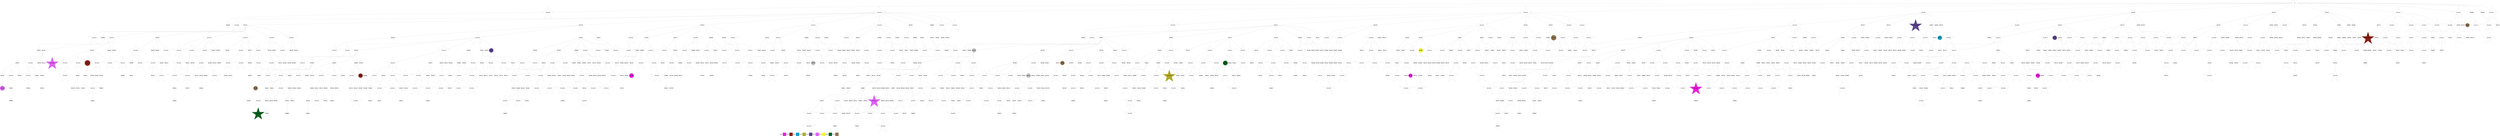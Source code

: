 digraph G { 
rankdir=TB;
3073 -> 3358;
3073 -> 3626;
3074 -> 3359;
3074 -> 3627;
3075 -> 3360;
3075 -> 3628;
3076 -> 3361;
3076 -> 3629;
3077 -> 3362;
3077 -> 3630;
3078 -> 3363;
3078 -> 3631;
3079 -> 3364;
3079 -> 3632;
3080 -> 3633;
3081 -> 3365;
3082 -> 3366;
3082 -> 3634;
3083 -> 3635;
3084 -> 3367;
3085 -> 3636;
3086 -> 3637;
3087 -> 3368;
3087 -> 3638;
3088 -> 3639;
3089 -> 3369;
3089 -> 3640;
3090 -> 3641;
3091 -> 3642;
3092 -> 3643;
3093 -> 3644;
3095 -> 3645;
3096 -> 3646;
3097 -> 3647;
3098 -> 3648;
3099 -> 3649;
3101 -> 3650;
3102 -> 3651;
3106 -> 3652;
3108 -> 3653;
3109 -> 3654;
3110 -> 3655;
3111 -> 3656;
3112 -> 3657;
3115 -> 3658;
3116 -> 3659;
3117 -> 3660;
3118 -> 3661;
3119 -> 3662;
3120 -> 3663;
3121 -> 3664;
3122 -> 3665;
3123 -> 3666;
3124 -> 3667;
3125 -> 3668;
3126 -> 3669;
3127 -> 3670;
3129 -> 3671;
3130 -> 3672;
3131 -> 3673;
3133 -> 3674;
3134 -> 3675;
3135 -> 3676;
3136 -> 3677;
3137 -> 3678;
3138 -> 3679;
3141 -> 3680;
3143 -> 3681;
3144 -> 3682;
3145 -> 3683;
3146 -> 3684;
3148 -> 3685;
3149 -> 3686;
3150 -> 3687;
3151 -> 3688;
3152 -> 3689;
3153 -> 3690;
3154 -> 3691;
3155 -> 3692;
3158 -> 3693;
3159 -> 3694;
3160 -> 3695;
3161 -> 3696;
3162 -> 3697;
3166 -> 3698;
3167 -> 3699;
3168 -> 3700;
3169 -> 3701;
3170 -> 3702;
3171 -> 3703;
3172 -> 3704;
3173 -> 3705;
3174 -> 3706;
3175 -> 3707;
3176 -> 3708;
3177 -> 3709;
3178 -> 3710;
3181 -> 3711;
3182 -> 3712;
3184 -> 3713;
3185 -> 3714;
3186 -> 3715;
3187 -> 3716;
3189 -> 3717;
3190 -> 3718;
3191 -> 3719;
3192 -> 3720;
3193 -> 3721;
3194 -> 3722;
3195 -> 3723;
3197 -> 3724;
3198 -> 3725;
3199 -> 3726;
3200 -> 3727;
3201 -> 3728;
3202 -> 3729;
3203 -> 3730;
3205 -> 3731;
3206 -> 3732;
3208 -> 3733;
3209 -> 3734;
3210 -> 3735;
3211 -> 3736;
3212 -> 3737;
3213 -> 3738;
3214 -> 3739;
3215 -> 3740;
3216 -> 3741;
3217 -> 3742;
3218 -> 3743;
3219 -> 3744;
3220 -> 3745;
3221 -> 3746;
3222 -> 3747;
3223 -> 3748;
3224 -> 3749;
3225 -> 3750;
3227 -> 3751;
3228 -> 3752;
3229 -> 3753;
3230 -> 3754;
3231 -> 3755;
3232 -> 3756;
3234 -> 3757;
3235 -> 3758;
3236 -> 3759;
3237 -> 3760;
3238 -> 3761;
3239 -> 3762;
3240 -> 3763;
3241 -> 3764;
3243 -> 3765;
3244 -> 3766;
3245 -> 3767;
3246 -> 3768;
3247 -> 3769;
3248 -> 3770;
3249 -> 3771;
3250 -> 3772;
3251 -> 3773;
3252 -> 3774;
3253 -> 3775;
3254 -> 3776;
3255 -> 3777;
3256 -> 3778;
3257 -> 3779;
3258 -> 3780;
3259 -> 3781;
3260 -> 3782;
3261 -> 3783;
3262 -> 3784;
3263 -> 3785;
3264 -> 3786;
3265 -> 3787;
3266 -> 3788;
3267 -> 3789;
3268 -> 3790;
3269 -> 3791;
3271 -> 3792;
3272 -> 3793;
3274 -> 3794;
3275 -> 3795;
3276 -> 3796;
3277 -> 3797;
3278 -> 3798;
3279 -> 3799;
3280 -> 3800;
3282 -> 3801;
3283 -> 3802;
3284 -> 3803;
3287 -> 3804;
3289 -> 3805;
3290 -> 3806;
3291 -> 3807;
3292 -> 3808;
3293 -> 3809;
3294 -> 3810;
3295 -> 3811;
3296 -> 3812;
3297 -> 3813;
3298 -> 3814;
3299 -> 3815;
3300 -> 3816;
3301 -> 3817;
3303 -> 3818;
3304 -> 3819;
3306 -> 3820;
3308 -> 3821;
3309 -> 3822;
3310 -> 3823;
3311 -> 3824;
3312 -> 3825;
3314 -> 3826;
3315 -> 3827;
3316 -> 3828;
3317 -> 3829;
3318 -> 3830;
3319 -> 3831;
3322 -> 3832;
3323 -> 3833;
3325 -> 3834;
3326 -> 3835;
3327 -> 3836;
3328 -> 3837;
3329 -> 3838;
3330 -> 3839;
3331 -> 3840;
3333 -> 3841;
3334 -> 3842;
3336 -> 3843;
3337 -> 3844;
3338 -> 3845;
3340 -> 3846;
3341 -> 3847;
3342 -> 3848;
3343 -> 3849;
3344 -> 3850;
3345 -> 3851;
3346 -> 3852;
3347 -> 3853;
3348 -> 3854;
3350 -> 3855;
3351 -> 3856;
3352 -> 3857;
3353 -> 3858;
3355 -> 3859;
3356 -> 3860;
3357 -> 3861;
3359 -> 3862;
3360 -> 3863;
3361 -> 3864;
3362 -> 3865;
3363 -> 3866;
3364 -> 3867;
3365 -> 3868;
3367 -> 3869;
3368 -> 3870;
3369 -> 3871;
2735 -> 2736;
2735 -> 2737;
2735 -> 2739;
2735 -> 2741;
2735 -> 2745;
2735 -> 2754;
2735 -> 2770;
2735 -> 2794;
2735 -> 2843;
2735 -> 2931;
2735 -> 3090;
2735 -> 3370;
2736 -> 2738;
2736 -> 2742;
2736 -> 2746;
2736 -> 2755;
2736 -> 2771;
2736 -> 2795;
2736 -> 2844;
2736 -> 2932;
2736 -> 3091;
2736 -> 3371;
2737 -> 2740;
2737 -> 2747;
2737 -> 2756;
2737 -> 2772;
2737 -> 2796;
2737 -> 2933;
2737 -> 3092;
2737 -> 3372;
2738 -> 2748;
2738 -> 2757;
2738 -> 2773;
2738 -> 2797;
2738 -> 2845;
2738 -> 2934;
2738 -> 3093;
2739 -> 2743;
2739 -> 2758;
2739 -> 2774;
2739 -> 2798;
2739 -> 2846;
2739 -> 3094;
2739 -> 3373;
2740 -> 2744;
2740 -> 2749;
2740 -> 2775;
2740 -> 2799;
2740 -> 2847;
2740 -> 2935;
2740 -> 3095;
2740 -> 3374;
2741 -> 2750;
2741 -> 2776;
2741 -> 2848;
2741 -> 3096;
2741 -> 3375;
2742 -> 2751;
2742 -> 2759;
2742 -> 2936;
2742 -> 3097;
2743 -> 2752;
2743 -> 2760;
2743 -> 2800;
2743 -> 2849;
2743 -> 3098;
2743 -> 3376;
2744 -> 2753;
2744 -> 2761;
2744 -> 2777;
2744 -> 2801;
2744 -> 2937;
2744 -> 3099;
2744 -> 3377;
2745 -> 2762;
2745 -> 2802;
2745 -> 2850;
2745 -> 2938;
2745 -> 3100;
2746 -> 2763;
2746 -> 2778;
2746 -> 2803;
2746 -> 2851;
2746 -> 2939;
2746 -> 3101;
2746 -> 3378;
2747 -> 2804;
2747 -> 2852;
2747 -> 2940;
2747 -> 3102;
2747 -> 3379;
2748 -> 2764;
2748 -> 2779;
2748 -> 2853;
2748 -> 3103;
2749 -> 2765;
2749 -> 3104;
2750 -> 2766;
2750 -> 2780;
2750 -> 2854;
2750 -> 2941;
2750 -> 3105;
2750 -> 3380;
2751 -> 2767;
2751 -> 2781;
2751 -> 2805;
2751 -> 2855;
2751 -> 2942;
2751 -> 3106;
2751 -> 3381;
2752 -> 2768;
2752 -> 2782;
2752 -> 2806;
2752 -> 2856;
2752 -> 2943;
2752 -> 3107;
2752 -> 3382;
2753 -> 2769;
2753 -> 2807;
2753 -> 2857;
2754 -> 2783;
2754 -> 2808;
2754 -> 2858;
2754 -> 3108;
2754 -> 3383;
2755 -> 2784;
2755 -> 2809;
2755 -> 2859;
2755 -> 3109;
2755 -> 3384;
2756 -> 2785;
2756 -> 2810;
2756 -> 2860;
2756 -> 2944;
2756 -> 3110;
2756 -> 3385;
2757 -> 2811;
2757 -> 2861;
2757 -> 2945;
2757 -> 3386;
2758 -> 2786;
2758 -> 2862;
2758 -> 2946;
2758 -> 3387;
2759 -> 2787;
2759 -> 2812;
2759 -> 2863;
2759 -> 2947;
2759 -> 3111;
2759 -> 3388;
2760 -> 2788;
2760 -> 2813;
2760 -> 2864;
2760 -> 2948;
2760 -> 3389;
2761 -> 2789;
2761 -> 2865;
2761 -> 2949;
2761 -> 3390;
2762 -> 2814;
2762 -> 2866;
2762 -> 2950;
2762 -> 3112;
2762 -> 3391;
2763 -> 2815;
2763 -> 2951;
2763 -> 3113;
2764 -> 2816;
2764 -> 2867;
2764 -> 2952;
2764 -> 3114;
2764 -> 3392;
2765 -> 2817;
2765 -> 2868;
2765 -> 2953;
2765 -> 3115;
2765 -> 3393;
2766 -> 2790;
2766 -> 2818;
2766 -> 3116;
2767 -> 2791;
2767 -> 2819;
2767 -> 2869;
2767 -> 3117;
2767 -> 3394;
2768 -> 2792;
2768 -> 2954;
2768 -> 3118;
2769 -> 2793;
2769 -> 2820;
2769 -> 2870;
2769 -> 2955;
2769 -> 3119;
2769 -> 3395;
2770 -> 2821;
2770 -> 2871;
2770 -> 2956;
2770 -> 3120;
2770 -> 3396;
2771 -> 2822;
2771 -> 2872;
2771 -> 2957;
2771 -> 3121;
2771 -> 3397;
2772 -> 2823;
2772 -> 2873;
2772 -> 3398;
2773 -> 2824;
2773 -> 2874;
2773 -> 2958;
2773 -> 3122;
2773 -> 3399;
2774 -> 2825;
2774 -> 2959;
2774 -> 3400;
2775 -> 2826;
2775 -> 2875;
2775 -> 2960;
2775 -> 3123;
2776 -> 2827;
2776 -> 2876;
2776 -> 2961;
2776 -> 3124;
2776 -> 3401;
2777 -> 2877;
2777 -> 2962;
2777 -> 3125;
2777 -> 3402;
2778 -> 2828;
2778 -> 3126;
2779 -> 2829;
2779 -> 2878;
2779 -> 2963;
2779 -> 3127;
2779 -> 3403;
2780 -> 2830;
2780 -> 2879;
2780 -> 2964;
2780 -> 3404;
2781 -> 2831;
2781 -> 2880;
2781 -> 2965;
2781 -> 3128;
2781 -> 3405;
2782 -> 2832;
2782 -> 2881;
2782 -> 2966;
2782 -> 3129;
2782 -> 3406;
2783 -> 2882;
2783 -> 2967;
2783 -> 3130;
2783 -> 3407;
2784 -> 2833;
2784 -> 2968;
2784 -> 3131;
2785 -> 2834;
2785 -> 2883;
2785 -> 2969;
2785 -> 3132;
2786 -> 2835;
2786 -> 2884;
2786 -> 2970;
2786 -> 3133;
2787 -> 2836;
2787 -> 2885;
2787 -> 2971;
2787 -> 3134;
2787 -> 3408;
2788 -> 2837;
2788 -> 2972;
2788 -> 3135;
2789 -> 2838;
2789 -> 2886;
2789 -> 2973;
2789 -> 3136;
2789 -> 3409;
2790 -> 2839;
2790 -> 2887;
2790 -> 2974;
2790 -> 3137;
2791 -> 2840;
2791 -> 2888;
2791 -> 2975;
2791 -> 3410;
2792 -> 2841;
2792 -> 2889;
2792 -> 2976;
2792 -> 3138;
2793 -> 2842;
2793 -> 2890;
2793 -> 2977;
2793 -> 3139;
2793 -> 3411;
2794 -> 2891;
2794 -> 2978;
2794 -> 3140;
2794 -> 3412;
2795 -> 2892;
2795 -> 2979;
2795 -> 3141;
2796 -> 2893;
2796 -> 3142;
2796 -> 3413;
2797 -> 2894;
2797 -> 2980;
2797 -> 3143;
2797 -> 3414;
2798 -> 2895;
2798 -> 2981;
2798 -> 3415;
2799 -> 2896;
2799 -> 2982;
2799 -> 3144;
2799 -> 3416;
2800 -> 3145;
2800 -> 3417;
2801 -> 2897;
2801 -> 3146;
2801 -> 3418;
2802 -> 2898;
2802 -> 3147;
2802 -> 3419;
2803 -> 2899;
2803 -> 3148;
2803 -> 3420;
2804 -> 2900;
2804 -> 2983;
2804 -> 3149;
2805 -> 2901;
2805 -> 2984;
2805 -> 3421;
2806 -> 2902;
2806 -> 2985;
2806 -> 3150;
2807 -> 2903;
2807 -> 2986;
2807 -> 3151;
2808 -> 2904;
2808 -> 2987;
2808 -> 3152;
2808 -> 3422;
2809 -> 2905;
2809 -> 3153;
2809 -> 3423;
2810 -> 2906;
2810 -> 2988;
2810 -> 3154;
2810 -> 3424;
2811 -> 2989;
2811 -> 3155;
2811 -> 3425;
2812 -> 2907;
2812 -> 2990;
2812 -> 3156;
2813 -> 2908;
2813 -> 2991;
2813 -> 3426;
2814 -> 2909;
2814 -> 3157;
2814 -> 3427;
2815 -> 2910;
2815 -> 3158;
2815 -> 3428;
2816 -> 2992;
2816 -> 3159;
2816 -> 3429;
2817 -> 2911;
2817 -> 2993;
2817 -> 3160;
2818 -> 2912;
2818 -> 2994;
2818 -> 3161;
2818 -> 3430;
2819 -> 2913;
2819 -> 2995;
2819 -> 3162;
2819 -> 3431;
2820 -> 2914;
2820 -> 2996;
2820 -> 3163;
2820 -> 3432;
2821 -> 2915;
2821 -> 2997;
2821 -> 3164;
2822 -> 2916;
2822 -> 2998;
2822 -> 3165;
2822 -> 3433;
2823 -> 2917;
2823 -> 2999;
2823 -> 3434;
2824 -> 2918;
2825 -> 3000;
2825 -> 3166;
2826 -> 2919;
2826 -> 3001;
2826 -> 3167;
2827 -> 2920;
2827 -> 3002;
2827 -> 3435;
2828 -> 2921;
2828 -> 3003;
2828 -> 3168;
2828 -> 3436;
2829 -> 3004;
2830 -> 2922;
2830 -> 3005;
2831 -> 2923;
2831 -> 3006;
2831 -> 3169;
2831 -> 3437;
2832 -> 2924;
2832 -> 3007;
2832 -> 3438;
2833 -> 2925;
2833 -> 3008;
2833 -> 3170;
2833 -> 3439;
2834 -> 2926;
2834 -> 3009;
2834 -> 3171;
2835 -> 3010;
2835 -> 3172;
2835 -> 3440;
2836 -> 2927;
2836 -> 3011;
2836 -> 3173;
2836 -> 3441;
2837 -> 3012;
2837 -> 3174;
2838 -> 3013;
2838 -> 3175;
2838 -> 3442;
2839 -> 3014;
2839 -> 3176;
2839 -> 3443;
2840 -> 2928;
2840 -> 3015;
2840 -> 3177;
2840 -> 3444;
2841 -> 2929;
2841 -> 3016;
2841 -> 3178;
2841 -> 3445;
2842 -> 2930;
2842 -> 3017;
2842 -> 3179;
2842 -> 3446;
2843 -> 3180;
2844 -> 3018;
2844 -> 3447;
2845 -> 3019;
2845 -> 3181;
2845 -> 3448;
2846 -> 3020;
2846 -> 3182;
2846 -> 3449;
2847 -> 3021;
2847 -> 3183;
2847 -> 3450;
2848 -> 3184;
2848 -> 3451;
2849 -> 3022;
2849 -> 3452;
2850 -> 3023;
2850 -> 3453;
2851 -> 3024;
2851 -> 3185;
2851 -> 3454;
2852 -> 3025;
2852 -> 3186;
2852 -> 3455;
2854 -> 3026;
2854 -> 3456;
2855 -> 3027;
2855 -> 3187;
2855 -> 3457;
2856 -> 3028;
2856 -> 3188;
2856 -> 3458;
2857 -> 3189;
2858 -> 3029;
2858 -> 3190;
2859 -> 3030;
2859 -> 3191;
2859 -> 3459;
2860 -> 3031;
2860 -> 3192;
2860 -> 3460;
2861 -> 3032;
2861 -> 3193;
2863 -> 3033;
2863 -> 3194;
2863 -> 3461;
2864 -> 3034;
2864 -> 3195;
2864 -> 3462;
2865 -> 3035;
2865 -> 3196;
2865 -> 3463;
2866 -> 3036;
2866 -> 3464;
2867 -> 3037;
2867 -> 3465;
2868 -> 3038;
2868 -> 3197;
2868 -> 3466;
2869 -> 3039;
2869 -> 3198;
2869 -> 3467;
2870 -> 3040;
2870 -> 3199;
2871 -> 3041;
2871 -> 3200;
2871 -> 3468;
2872 -> 3201;
2873 -> 3042;
2873 -> 3469;
2874 -> 3043;
2874 -> 3202;
2875 -> 3044;
2875 -> 3203;
2875 -> 3470;
2876 -> 3045;
2876 -> 3204;
2876 -> 3471;
2877 -> 3046;
2877 -> 3205;
2878 -> 3047;
2878 -> 3206;
2879 -> 3048;
2879 -> 3207;
2879 -> 3472;
2880 -> 3049;
2880 -> 3208;
2880 -> 3473;
2881 -> 3050;
2881 -> 3209;
2881 -> 3474;
2882 -> 3051;
2882 -> 3210;
2882 -> 3475;
2883 -> 3052;
2883 -> 3211;
2883 -> 3476;
2884 -> 3053;
2884 -> 3212;
2884 -> 3477;
2885 -> 3054;
2885 -> 3213;
2886 -> 3055;
2886 -> 3214;
2887 -> 3056;
2887 -> 3215;
2887 -> 3478;
2888 -> 3057;
2888 -> 3479;
2889 -> 3058;
2889 -> 3480;
2890 -> 3059;
2890 -> 3216;
2890 -> 3481;
2891 -> 3482;
2892 -> 3060;
2892 -> 3483;
2893 -> 3061;
2893 -> 3217;
2893 -> 3484;
2894 -> 3062;
2894 -> 3485;
2895 -> 3063;
2895 -> 3218;
2895 -> 3486;
2896 -> 3064;
2896 -> 3219;
2896 -> 3487;
2897 -> 3065;
2897 -> 3220;
2897 -> 3488;
2898 -> 3066;
2898 -> 3221;
2898 -> 3489;
2899 -> 3222;
2900 -> 3067;
2900 -> 3223;
2900 -> 3490;
2901 -> 3068;
2901 -> 3491;
2902 -> 3069;
2902 -> 3224;
2903 -> 3070;
2903 -> 3225;
2904 -> 3071;
2904 -> 3226;
2904 -> 3492;
2905 -> 3072;
2905 -> 3227;
2905 -> 3493;
2906 -> 3073;
2906 -> 3228;
2906 -> 3494;
2907 -> 3074;
2907 -> 3229;
2907 -> 3495;
2908 -> 3075;
2908 -> 3230;
2908 -> 3496;
2909 -> 3231;
2909 -> 3497;
2910 -> 3232;
2910 -> 3498;
2911 -> 3076;
2911 -> 3233;
2912 -> 3077;
2912 -> 3499;
2913 -> 3078;
2913 -> 3234;
2913 -> 3500;
2914 -> 3079;
2914 -> 3235;
2914 -> 3501;
2915 -> 3502;
2916 -> 3080;
2916 -> 3503;
2917 -> 3236;
2917 -> 3504;
2918 -> 3081;
2918 -> 3237;
2919 -> 3505;
2920 -> 3082;
2920 -> 3238;
2920 -> 3506;
2921 -> 3083;
2921 -> 3239;
2921 -> 3507;
2922 -> 3084;
2922 -> 3240;
2923 -> 3085;
2923 -> 3241;
2923 -> 3508;
2924 -> 3086;
2924 -> 3242;
2924 -> 3509;
2925 -> 3510;
2926 -> 3511;
2927 -> 3087;
2927 -> 3243;
2927 -> 3512;
2928 -> 3088;
2928 -> 3244;
2928 -> 3513;
2929 -> 3089;
2929 -> 3514;
2930 -> 3245;
2930 -> 3515;
2931 -> 3246;
2931 -> 3516;
2932 -> 3247;
2932 -> 3517;
2933 -> 3248;
2933 -> 3518;
2934 -> 3249;
2934 -> 3519;
2935 -> 3250;
2935 -> 3520;
2936 -> 3521;
2937 -> 3251;
2937 -> 3522;
2938 -> 3252;
2938 -> 3523;
2939 -> 3253;
2939 -> 3524;
2940 -> 3525;
2941 -> 3254;
2941 -> 3526;
2942 -> 3255;
2943 -> 3256;
2943 -> 3527;
2944 -> 3257;
2945 -> 3528;
2946 -> 3258;
2946 -> 3529;
2948 -> 3259;
2948 -> 3530;
2949 -> 3260;
2949 -> 3531;
2950 -> 3261;
2951 -> 3262;
2951 -> 3532;
2952 -> 3263;
2953 -> 3264;
2953 -> 3533;
2954 -> 3265;
2954 -> 3534;
2955 -> 3266;
2955 -> 3535;
2956 -> 3267;
2956 -> 3536;
2957 -> 3268;
2957 -> 3537;
2958 -> 3269;
2958 -> 3538;
2959 -> 3270;
2959 -> 3539;
2960 -> 3540;
2961 -> 3271;
2961 -> 3541;
2962 -> 3272;
2963 -> 3273;
2963 -> 3542;
2964 -> 3274;
2964 -> 3543;
2965 -> 3275;
2965 -> 3544;
2966 -> 3276;
2966 -> 3545;
2967 -> 3277;
2968 -> 3278;
2969 -> 3279;
2969 -> 3546;
2970 -> 3280;
2970 -> 3547;
2971 -> 3281;
2971 -> 3548;
2972 -> 3282;
2972 -> 3549;
2973 -> 3283;
2973 -> 3550;
2974 -> 3284;
2974 -> 3551;
2975 -> 3552;
2976 -> 3553;
2977 -> 3285;
2978 -> 3286;
2978 -> 3554;
2979 -> 3555;
2980 -> 3287;
2980 -> 3556;
2981 -> 3288;
2981 -> 3557;
2982 -> 3289;
2983 -> 3290;
2983 -> 3558;
2984 -> 3559;
2985 -> 3291;
2985 -> 3560;
2986 -> 3292;
2986 -> 3561;
2987 -> 3293;
2987 -> 3562;
2988 -> 3563;
2989 -> 3564;
2990 -> 3565;
2991 -> 3294;
2991 -> 3566;
2992 -> 3295;
2993 -> 3567;
2994 -> 3296;
2994 -> 3568;
2995 -> 3297;
2995 -> 3569;
2997 -> 3298;
2997 -> 3570;
2998 -> 3299;
2998 -> 3571;
2999 -> 3300;
2999 -> 3572;
3000 -> 3573;
3001 -> 3301;
3001 -> 3574;
3002 -> 3575;
3003 -> 3576;
3004 -> 3302;
3004 -> 3577;
3005 -> 3303;
3005 -> 3578;
3006 -> 3304;
3006 -> 3579;
3007 -> 3580;
3008 -> 3305;
3009 -> 3306;
3009 -> 3581;
3011 -> 3307;
3012 -> 3308;
3012 -> 3582;
3013 -> 3309;
3014 -> 3310;
3014 -> 3583;
3015 -> 3584;
3016 -> 3311;
3016 -> 3585;
3017 -> 3312;
3017 -> 3586;
3018 -> 3313;
3018 -> 3587;
3019 -> 3314;
3019 -> 3588;
3020 -> 3315;
3021 -> 3316;
3021 -> 3589;
3022 -> 3317;
3023 -> 3318;
3023 -> 3590;
3024 -> 3319;
3024 -> 3591;
3025 -> 3592;
3026 -> 3593;
3027 -> 3320;
3027 -> 3594;
3028 -> 3321;
3029 -> 3595;
3030 -> 3322;
3031 -> 3323;
3031 -> 3596;
3032 -> 3324;
3033 -> 3597;
3034 -> 3325;
3034 -> 3598;
3035 -> 3326;
3036 -> 3327;
3037 -> 3599;
3038 -> 3328;
3038 -> 3600;
3039 -> 3329;
3039 -> 3601;
3040 -> 3330;
3040 -> 3602;
3041 -> 3331;
3041 -> 3603;
3042 -> 3332;
3042 -> 3604;
3043 -> 3333;
3043 -> 3605;
3044 -> 3334;
3044 -> 3606;
3045 -> 3335;
3045 -> 3607;
3046 -> 3336;
3047 -> 3337;
3047 -> 3608;
3049 -> 3338;
3049 -> 3609;
3050 -> 3339;
3050 -> 3610;
3051 -> 3340;
3052 -> 3341;
3053 -> 3342;
3053 -> 3611;
3054 -> 3343;
3054 -> 3612;
3055 -> 3344;
3055 -> 3613;
3056 -> 3614;
3057 -> 3345;
3057 -> 3615;
3058 -> 3346;
3058 -> 3616;
3059 -> 3347;
3059 -> 3617;
3060 -> 3348;
3062 -> 3349;
3062 -> 3618;
3063 -> 3350;
3063 -> 3619;
3064 -> 3351;
3064 -> 3620;
3065 -> 3352;
3066 -> 3621;
3067 -> 3353;
3067 -> 3622;
3068 -> 3354;
3068 -> 3623;
3069 -> 3355;
3069 -> 3624;
3070 -> 3356;
3070 -> 3625;
3071 -> 3357;
3142 [shape=circle style=filled fillcolor="#8e714d" fontname="helvetica-bold" fontsize=56 label="M3139" width=4.4 height=2 ];
2877 [shape=circle style=filled fillcolor="#8e714d" fontname="helvetica-bold" fontsize=56 label="M2874" width=3.5 height=2 ];
3412 [shape=circle style=filled fillcolor="#8e714d" fontname="helvetica-bold" fontsize=56 label="M3409" width=3.15 height=2 ];
3177 [shape=circle style=filled fillcolor="#8e714d" fontname="helvetica-bold" fontsize=56 label="M3174" width=1.67 height=2 ];
3571 [shape=star style=filled fillcolor=white fontname="helvetica-bold" fontsize=42 label="CNV_M3568"];
2875 [shape=star style=filled fillcolor=white fontname="helvetica-bold" fontsize=42 label="CNV_M2872"];
2942 [shape=circle style=filled fillcolor=white fontname="helvetica-bold" fontsize=56 label="M2939" width=2.27 height=2 ];
3647 [shape=star style=filled fillcolor=white fontname="helvetica-bold" fontsize=42 label="CNV_M3644"];
3493 [shape=star style=filled fillcolor=white fontname="helvetica-bold" fontsize=42 label="CNV_M3490"];
3763 [shape=circle style=filled fillcolor=white fontname="helvetica-bold" fontsize=56 label="M3760" width=0.62 height=2 ];
3653 [shape=circle style=filled fillcolor=white fontname="helvetica-bold" fontsize=56 label="M3650" width=1.62 height=2 ];
3173 [shape=star style=filled fillcolor=white fontname="helvetica-bold" fontsize=42 label="CNV_M3170"];
3110 [shape=circle style=filled fillcolor=white fontname="helvetica-bold" fontsize=56 label="M3107" width=2.76 height=2 ];
2856 [shape=star style=filled fillcolor=white fontname="helvetica-bold" fontsize=42 label="CNV_M2853"];
3382 [shape=circle style=filled fillcolor=white fontname="helvetica-bold" fontsize=56 label="M3379" width=0.2 height=2 ];
3034 [shape=circle style=filled fillcolor=white fontname="helvetica-bold" fontsize=56 label="M3031" width=3.8 height=2 ];
3343 [shape=star style=filled fillcolor=white fontname="helvetica-bold" fontsize=42 label="CNV_M3340"];
3858 [shape=star style=filled fillcolor=white fontname="helvetica-bold" fontsize=42 label="CNV_M3855"];
3242 [shape=circle style=filled fillcolor=white fontname="helvetica-bold" fontsize=56 label="M3239" width=4.54 height=2 ];
3732 [shape=circle style=filled fillcolor=white fontname="helvetica-bold" fontsize=56 label="M3729" width=4.9 height=2 ];
2985 [shape=star style=filled fillcolor=white fontname="helvetica-bold" fontsize=42 label="CNV_M2982"];
3690 [shape=star style=filled fillcolor=white fontname="helvetica-bold" fontsize=42 label="CNV_M3687"];
3292 [shape=circle style=filled fillcolor=white fontname="helvetica-bold" fontsize=56 label="M3289" width=2.98 height=2 ];
3722 [shape=circle style=filled fillcolor=white fontname="helvetica-bold" fontsize=56 label="M3719" width=3.16 height=2 ];
3327 [shape=circle style=filled fillcolor=white fontname="helvetica-bold" fontsize=56 label="M3324" width=3.61 height=2 ];
3620 [shape=circle style=filled fillcolor=white fontname="helvetica-bold" fontsize=56 label="M3617" width=3.81 height=2 ];
3678 [shape=circle style=filled fillcolor=white fontname="helvetica-bold" fontsize=56 label="M3675" width=4.69 height=2 ];
3168 [shape=circle style=filled fillcolor=white fontname="helvetica-bold" fontsize=56 label="M3165" width=3.54 height=2 ];
3008 [shape=circle style=filled fillcolor=white fontname="helvetica-bold" fontsize=56 label="M3005" width=1.34 height=2 ];
3761 [shape=circle style=filled fillcolor=white fontname="helvetica-bold" fontsize=56 label="M3758" width=1.99 height=2 ];
3853 [shape=circle style=filled fillcolor=white fontname="helvetica-bold" fontsize=56 label="M3850" width=4.92 height=2 ];
3244 [shape=circle style=filled fillcolor=white fontname="helvetica-bold" fontsize=56 label="M3241" width=3.18 height=2 ];
3630 [shape=star style=filled fillcolor=white fontname="helvetica-bold" fontsize=42 label="CNV_M3627"];
3156 [shape=circle style=filled fillcolor=white fontname="helvetica-bold" fontsize=56 label="M3153" width=4.56 height=2 ];
3622 [shape=circle style=filled fillcolor=white fontname="helvetica-bold" fontsize=56 label="M3619" width=1.79 height=2 ];
3312 [shape=star style=filled fillcolor=white fontname="helvetica-bold" fontsize=42 label="CNV_M3309"];
2946 [shape=circle style=filled fillcolor=white fontname="helvetica-bold" fontsize=56 label="M2943" width=0.49 height=2 ];
2959 [shape=circle style=filled fillcolor=white fontname="helvetica-bold" fontsize=56 label="M2956" width=2.9 height=2 ];
3691 [shape=circle style=filled fillcolor=white fontname="helvetica-bold" fontsize=56 label="M3688" width=2.88 height=2 ];
3711 [shape=star style=filled fillcolor=white fontname="helvetica-bold" fontsize=42 label="CNV_M3708"];
3450 [shape=circle style=filled fillcolor=white fontname="helvetica-bold" fontsize=56 label="M3447" width=2.98 height=2 ];
3001 [shape=star style=filled fillcolor=white fontname="helvetica-bold" fontsize=42 label="CNV_M2998"];
3485 [shape=star style=filled fillcolor=white fontname="helvetica-bold" fontsize=42 label="CNV_M3482"];
2914 [shape=circle style=filled fillcolor=white fontname="helvetica-bold" fontsize=56 label="M2911" width=3.13 height=2 ];
3217 [shape=star style=filled fillcolor=white fontname="helvetica-bold" fontsize=42 label="CNV_M3214"];
2963 [shape=star style=filled fillcolor=white fontname="helvetica-bold" fontsize=42 label="CNV_M2960"];
3398 [shape=star style=filled fillcolor=white fontname="helvetica-bold" fontsize=42 label="CNV_M3395"];
3148 [shape=star style=filled fillcolor=white fontname="helvetica-bold" fontsize=42 label="CNV_M3145"];
3635 [shape=circle style=filled fillcolor=white fontname="helvetica-bold" fontsize=56 label="M3632" width=3.01 height=2 ];
3802 [shape=star style=filled fillcolor=white fontname="helvetica-bold" fontsize=42 label="CNV_M3799"];
3666 [shape=circle style=filled fillcolor=white fontname="helvetica-bold" fontsize=56 label="M3663" width=4.77 height=2 ];
3453 [shape=circle style=filled fillcolor=white fontname="helvetica-bold" fontsize=56 label="M3450" width=0.65 height=2 ];
3359 [shape=circle style=filled fillcolor=white fontname="helvetica-bold" fontsize=56 label="M3356" width=3.84 height=2 ];
2969 [shape=circle style=filled fillcolor="#f3f630" fontname="helvetica-bold" fontsize=56 label="M2966" width=2.02 height=2 ];
3693 [shape=star style=filled fillcolor=white fontname="helvetica-bold" fontsize=42 label="CNV_M3690"];
3660 [shape=star style=filled fillcolor=white fontname="helvetica-bold" fontsize=42 label="CNV_M3657"];
3575 [shape=circle style=filled fillcolor=white fontname="helvetica-bold" fontsize=56 label="M3572" width=1.49 height=2 ];
3394 [shape=circle style=filled fillcolor=white fontname="helvetica-bold" fontsize=56 label="M3391" width=0.85 height=2 ];
3475 [shape=star style=filled fillcolor=white fontname="helvetica-bold" fontsize=42 label="CNV_M3472"];
3486 [shape=circle style=filled fillcolor=white fontname="helvetica-bold" fontsize=56 label="M3483" width=2.18 height=2 ];
3417 [shape=circle style=filled fillcolor=white fontname="helvetica-bold" fontsize=56 label="M3414" width=1.01 height=2 ];
3496 [shape=star style=filled fillcolor=white fontname="helvetica-bold" fontsize=42 label="CNV_M3493"];
2906 [shape=circle style=filled fillcolor=white fontname="helvetica-bold" fontsize=56 label="M2903" width=2.13 height=2 ];
3266 [shape=star style=filled fillcolor=white fontname="helvetica-bold" fontsize=42 label="CNV_M3263"];
3361 [shape=star style=filled fillcolor=white fontname="helvetica-bold" fontsize=42 label="CNV_M3358"];
3733 [shape=star style=filled fillcolor=white fontname="helvetica-bold" fontsize=42 label="CNV_M3730"];
3464 [shape=star style=filled fillcolor=white fontname="helvetica-bold" fontsize=42 label="CNV_M3461"];
2956 [shape=star style=filled fillcolor=white fontname="helvetica-bold" fontsize=42 label="CNV_M2953"];
3058 [shape=star style=filled fillcolor=white fontname="helvetica-bold" fontsize=42 label="CNV_M3055"];
3316 [shape=star style=filled fillcolor=white fontname="helvetica-bold" fontsize=42 label="CNV_M3313"];
3328 [shape=circle style=filled fillcolor=white fontname="helvetica-bold" fontsize=56 label="M3325" width=0.52 height=2 ];
3419 [shape=star style=filled fillcolor=white fontname="helvetica-bold" fontsize=42 label="CNV_M3416"];
2762 [shape=circle style=filled fillcolor=white fontname="helvetica-bold" fontsize=56 label="M2759" width=4.23 height=2 ];
3077 [shape=circle style=filled fillcolor=white fontname="helvetica-bold" fontsize=56 label="M3074" width=0.83 height=2 ];
3491 [shape=star style=filled fillcolor=white fontname="helvetica-bold" fontsize=42 label="CNV_M3488"];
3310 [shape=circle style=filled fillcolor=white fontname="helvetica-bold" fontsize=56 label="M3307" width=3.99 height=2 ];
2929 [shape=circle style=filled fillcolor=white fontname="helvetica-bold" fontsize=56 label="M2926" width=1.8 height=2 ];
3271 [shape=star style=filled fillcolor=white fontname="helvetica-bold" fontsize=42 label="CNV_M3268"];
3538 [shape=circle style=filled fillcolor=white fontname="helvetica-bold" fontsize=56 label="M3535" width=2.45 height=2 ];
3670 [shape=star style=filled fillcolor=white fontname="helvetica-bold" fontsize=42 label="CNV_M3667"];
3549 [shape=circle style=filled fillcolor=white fontname="helvetica-bold" fontsize=56 label="M3546" width=1.64 height=2 ];
2785 [shape=circle style=filled fillcolor=white fontname="helvetica-bold" fontsize=56 label="M2782" width=1.16 height=2 ];
3127 [shape=star style=filled fillcolor=white fontname="helvetica-bold" fontsize=42 label="CNV_M3124"];
3520 [shape=circle style=filled fillcolor=white fontname="helvetica-bold" fontsize=56 label="M3517" width=1.34 height=2 ];
3849 [shape=circle style=filled fillcolor=white fontname="helvetica-bold" fontsize=56 label="M3846" width=2.07 height=2 ];
3563 [shape=circle style=filled fillcolor=white fontname="helvetica-bold" fontsize=56 label="M3560" width=2.51 height=2 ];
2814 [shape=circle style=filled fillcolor=white fontname="helvetica-bold" fontsize=56 label="M2811" width=2.65 height=2 ];
3081 [shape=star style=filled fillcolor=white fontname="helvetica-bold" fontsize=42 label="CNV_M3078"];
3606 [shape=circle style=filled fillcolor=white fontname="helvetica-bold" fontsize=56 label="M3603" width=0.86 height=2 ];
3338 [shape=star style=filled fillcolor=white fontname="helvetica-bold" fontsize=42 label="CNV_M3335"];
2948 [shape=circle style=filled fillcolor=white fontname="helvetica-bold" fontsize=56 label="M2945" width=3.18 height=2 ];
3576 [shape=circle style=filled fillcolor=white fontname="helvetica-bold" fontsize=56 label="M3573" width=3.16 height=2 ];
3566 [shape=circle style=filled fillcolor=white fontname="helvetica-bold" fontsize=56 label="M3563" width=2.5 height=2 ];
3105 [shape=star style=filled fillcolor=white fontname="helvetica-bold" fontsize=42 label="CNV_M3102"];
3075 [shape=circle style=filled fillcolor=white fontname="helvetica-bold" fontsize=56 label="M3072" width=1.67 height=2 ];
3264 [shape=circle style=filled fillcolor=white fontname="helvetica-bold" fontsize=56 label="M3261" width=0.57 height=2 ];
3145 [shape=star style=filled fillcolor=white fontname="helvetica-bold" fontsize=42 label="CNV_M3142"];
3471 [shape=circle style=filled fillcolor=white fontname="helvetica-bold" fontsize=56 label="M3468" width=1.27 height=2 ];
2848 [shape=circle style=filled fillcolor=white fontname="helvetica-bold" fontsize=56 label="M2845" width=2.15 height=2 ];
2854 [shape=circle style=filled fillcolor="#59448c" fontname="helvetica-bold" fontsize=56 label="M2851" width=0.5 height=2 ];
3705 [shape=circle style=filled fillcolor=white fontname="helvetica-bold" fontsize=56 label="M3702" width=3.93 height=2 ];
3870 [shape=circle style=filled fillcolor=white fontname="helvetica-bold" fontsize=56 label="M3867" width=2.24 height=2 ];
3601 [shape=circle style=filled fillcolor=white fontname="helvetica-bold" fontsize=56 label="M3598" width=3.99 height=2 ];
2932 [shape=star style=filled fillcolor=white fontname="helvetica-bold" fontsize=42 label="CNV_M2929"];
2953 [shape=star style=filled fillcolor=white fontname="helvetica-bold" fontsize=42 label="CNV_M2950"];
2791 [shape=circle style=filled fillcolor=white fontname="helvetica-bold" fontsize=56 label="M2788" width=4.86 height=2 ];
3375 [shape=circle style=filled fillcolor=white fontname="helvetica-bold" fontsize=56 label="M3372" width=2.17 height=2 ];
3545 [shape=circle style=filled fillcolor=white fontname="helvetica-bold" fontsize=56 label="M3542" width=4.35 height=2 ];
2800 [shape=star style=filled fillcolor=white fontname="helvetica-bold" fontsize=42 label="CNV_M2797"];
3210 [shape=circle style=filled fillcolor=white fontname="helvetica-bold" fontsize=56 label="M3207" width=4.26 height=2 ];
3030 [shape=star style=filled fillcolor=white fontname="helvetica-bold" fontsize=42 label="CNV_M3027"];
3836 [shape=star style=filled fillcolor=white fontname="helvetica-bold" fontsize=42 label="CNV_M3833"];
3289 [shape=circle style=filled fillcolor=white fontname="helvetica-bold" fontsize=56 label="M3286" width=4.35 height=2 ];
3820 [shape=star style=filled fillcolor=white fontname="helvetica-bold" fontsize=42 label="CNV_M3817"];
3169 [shape=star style=filled fillcolor=white fontname="helvetica-bold" fontsize=42 label="CNV_M3166"];
3227 [shape=circle style=filled fillcolor=white fontname="helvetica-bold" fontsize=56 label="M3224" width=4.47 height=2 ];
2832 [shape=circle style=filled fillcolor=white fontname="helvetica-bold" fontsize=56 label="M2829" width=1.59 height=2 ];
3655 [shape=circle style=filled fillcolor=white fontname="helvetica-bold" fontsize=56 label="M3652" width=4.23 height=2 ];
3214 [shape=circle style=filled fillcolor=white fontname="helvetica-bold" fontsize=56 label="M3211" width=0.94 height=2 ];
3721 [shape=circle style=filled fillcolor=white fontname="helvetica-bold" fontsize=56 label="M3718" width=0.23 height=2 ];
3256 [shape=circle style=filled fillcolor=white fontname="helvetica-bold" fontsize=56 label="M3253" width=3.79 height=2 ];
3779 [shape=star style=filled fillcolor=white fontname="helvetica-bold" fontsize=42 label="CNV_M3776"];
2826 [shape=star style=filled fillcolor=white fontname="helvetica-bold" fontsize=42 label="CNV_M2823"];
3604 [shape=circle style=filled fillcolor=white fontname="helvetica-bold" fontsize=56 label="M3601" width=4.3 height=2 ];
2783 [shape=circle style=filled fillcolor=white fontname="helvetica-bold" fontsize=56 label="M2780" width=4.47 height=2 ];
3737 [shape=circle style=filled fillcolor=white fontname="helvetica-bold" fontsize=56 label="M3734" width=3.47 height=2 ];
3379 [shape=circle style=filled fillcolor=white fontname="helvetica-bold" fontsize=56 label="M3376" width=1.79 height=2 ];
2897 [shape=star style=filled fillcolor=white fontname="helvetica-bold" fontsize=42 label="CNV_M2894"];
3129 [shape=star style=filled fillcolor=white fontname="helvetica-bold" fontsize=42 label="CNV_M3126"];
3483 [shape=circle style=filled fillcolor=white fontname="helvetica-bold" fontsize=56 label="M3480" width=2.74 height=2 ];
2971 [shape=star style=filled fillcolor=white fontname="helvetica-bold" fontsize=42 label="CNV_M2968"];
3219 [shape=star style=filled fillcolor=white fontname="helvetica-bold" fontsize=42 label="CNV_M3216"];
3126 [shape=star style=filled fillcolor=white fontname="helvetica-bold" fontsize=42 label="CNV_M3123"];
3700 [shape=star style=filled fillcolor=white fontname="helvetica-bold" fontsize=42 label="CNV_M3697"];
3451 [shape=star style=filled fillcolor=white fontname="helvetica-bold" fontsize=42 label="CNV_M3448"];
2968 [shape=circle style=filled fillcolor=white fontname="helvetica-bold" fontsize=56 label="M2965" width=2.47 height=2 ];
2900 [shape=circle style=filled fillcolor=white fontname="helvetica-bold" fontsize=56 label="M2897" width=3.47 height=2 ];
2758 [shape=circle style=filled fillcolor=white fontname="helvetica-bold" fontsize=56 label="M2755" width=1.71 height=2 ];
3175 [shape=star style=filled fillcolor=white fontname="helvetica-bold" fontsize=42 label="CNV_M3172"];
2766 [shape=star style=filled fillcolor=white fontname="helvetica-bold" fontsize=42 label="CNV_M2763"];
2983 [shape=circle style=filled fillcolor=white fontname="helvetica-bold" fontsize=56 label="M2980" width=1.64 height=2 ];
3724 [shape=star style=filled fillcolor=white fontname="helvetica-bold" fontsize=42 label="CNV_M3721"];
2801 [shape=circle style=filled fillcolor=white fontname="helvetica-bold" fontsize=56 label="M2798" width=1.28 height=2 ];
2992 [shape=star style=filled fillcolor=white fontname="helvetica-bold" fontsize=42 label="CNV_M2989"];
3049 [shape=circle style=filled fillcolor=white fontname="helvetica-bold" fontsize=56 label="M3046" width=4.69 height=2 ];
2916 [shape=circle style=filled fillcolor=white fontname="helvetica-bold" fontsize=56 label="M2913" width=3.58 height=2 ];
2987 [shape=circle style=filled fillcolor=white fontname="helvetica-bold" fontsize=56 label="M2984" width=4.51 height=2 ];
3388 [shape=circle style=filled fillcolor=white fontname="helvetica-bold" fontsize=56 label="M3385" width=0.49 height=2 ];
3149 [shape=circle style=filled fillcolor=white fontname="helvetica-bold" fontsize=56 label="M3146" width=1.31 height=2 ];
3610 [shape=circle style=filled fillcolor=white fontname="helvetica-bold" fontsize=56 label="M3607" width=1.9 height=2 ];
3470 [shape=circle style=filled fillcolor=white fontname="helvetica-bold" fontsize=56 label="M3467" width=1.88 height=2 ];
3795 [shape=circle style=filled fillcolor=white fontname="helvetica-bold" fontsize=56 label="M3792" width=1.6 height=2 ];
3775 [shape=star style=filled fillcolor=white fontname="helvetica-bold" fontsize=42 label="CNV_M3772"];
3577 [shape=circle style=filled fillcolor=white fontname="helvetica-bold" fontsize=56 label="M3574" width=0.64 height=2 ];
2765 [shape=circle style=filled fillcolor=white fontname="helvetica-bold" fontsize=56 label="M2762" width=2.33 height=2 ];
3686 [shape=circle style=filled fillcolor=white fontname="helvetica-bold" fontsize=56 label="M3683" width=3.24 height=2 ];
3370 [shape=star style=filled fillcolor=white fontname="helvetica-bold" fontsize=42 label="CNV_M3367"];
3829 [shape=circle style=filled fillcolor=white fontname="helvetica-bold" fontsize=56 label="M3826" width=3.06 height=2 ];
2965 [shape=circle style=filled fillcolor=white fontname="helvetica-bold" fontsize=56 label="M2962" width=3.43 height=2 ];
3363 [shape=circle style=filled fillcolor=white fontname="helvetica-bold" fontsize=56 label="M3360" width=0.71 height=2 ];
3830 [shape=star style=filled fillcolor=white fontname="helvetica-bold" fontsize=42 label="CNV_M3827"];
3677 [shape=circle style=filled fillcolor=white fontname="helvetica-bold" fontsize=56 label="M3674" width=4.79 height=2 ];
2984 [shape=circle style=filled fillcolor=white fontname="helvetica-bold" fontsize=56 label="M2981" width=0.71 height=2 ];
3796 [shape=star style=filled fillcolor=white fontname="helvetica-bold" fontsize=42 label="CNV_M3793"];
3048 [shape=circle style=filled fillcolor=white fontname="helvetica-bold" fontsize=56 label="M3045" width=4.29 height=2 ];
3697 [shape=circle style=filled fillcolor=white fontname="helvetica-bold" fontsize=56 label="M3694" width=0.26 height=2 ];
3481 [shape=circle style=filled fillcolor=white fontname="helvetica-bold" fontsize=56 label="M3478" width=1.62 height=2 ];
3797 [shape=circle style=filled fillcolor=white fontname="helvetica-bold" fontsize=56 label="M3794" width=4.07 height=2 ];
2976 [shape=circle style=filled fillcolor=white fontname="helvetica-bold" fontsize=56 label="M2973" width=4.5 height=2 ];
3640 [shape=circle style=filled fillcolor=white fontname="helvetica-bold" fontsize=56 label="M3637" width=1.8 height=2 ];
2936 [shape=circle style=filled fillcolor=white fontname="helvetica-bold" fontsize=56 label="M2933" width=4.64 height=2 ];
3840 [shape=circle style=filled fillcolor=white fontname="helvetica-bold" fontsize=56 label="M3837" width=0.54 height=2 ];
3100 [shape=star style=filled fillcolor=white fontname="helvetica-bold" fontsize=42 label="CNV_M3097"];
2915 [shape=circle style=filled fillcolor=white fontname="helvetica-bold" fontsize=56 label="M2912" width=2.7 height=2 ];
2898 [shape=circle style=filled fillcolor=white fontname="helvetica-bold" fontsize=56 label="M2895" width=2.86 height=2 ];
3150 [shape=circle style=filled fillcolor=white fontname="helvetica-bold" fontsize=56 label="M3147" width=2.9 height=2 ];
3441 [shape=circle style=filled fillcolor=white fontname="helvetica-bold" fontsize=56 label="M3438" width=0.38 height=2 ];
3233 [shape=circle style=filled fillcolor=white fontname="helvetica-bold" fontsize=56 label="M3230" width=3.56 height=2 ];
2847 [shape=circle style=filled fillcolor=white fontname="helvetica-bold" fontsize=56 label="M2844" width=1.22 height=2 ];
2755 [shape=star style=filled fillcolor=white fontname="helvetica-bold" fontsize=42 label="CNV_M2752"];
3444 [shape=star style=filled fillcolor=white fontname="helvetica-bold" fontsize=42 label="CNV_M3441"];
3839 [shape=circle style=filled fillcolor=white fontname="helvetica-bold" fontsize=56 label="M3836" width=0.65 height=2 ];
3224 [shape=circle style=filled fillcolor=white fontname="helvetica-bold" fontsize=56 label="M3221" width=1.52 height=2 ];
3789 [shape=circle style=filled fillcolor=white fontname="helvetica-bold" fontsize=56 label="M3786" width=2.49 height=2 ];
3229 [shape=star style=filled fillcolor=white fontname="helvetica-bold" fontsize=42 label="CNV_M3226"];
3131 [shape=circle style=filled fillcolor=white fontname="helvetica-bold" fontsize=56 label="M3128" width=1.18 height=2 ];
3268 [shape=star style=filled fillcolor=white fontname="helvetica-bold" fontsize=42 label="CNV_M3265"];
3739 [shape=circle style=filled fillcolor=white fontname="helvetica-bold" fontsize=56 label="M3736" width=4.28 height=2 ];
2923 [shape=circle style=filled fillcolor=white fontname="helvetica-bold" fontsize=56 label="M2920" width=4.28 height=2 ];
3498 [shape=circle style=filled fillcolor=white fontname="helvetica-bold" fontsize=56 label="M3495" width=1.35 height=2 ];
3517 [shape=circle style=filled fillcolor=white fontname="helvetica-bold" fontsize=56 label="M3514" width=1.15 height=2 ];
3672 [shape=star style=filled fillcolor=white fontname="helvetica-bold" fontsize=42 label="CNV_M3669"];
3703 [shape=circle style=filled fillcolor=white fontname="helvetica-bold" fontsize=56 label="M3700" width=0.01 height=2 ];
3751 [shape=circle style=filled fillcolor=white fontname="helvetica-bold" fontsize=56 label="M3748" width=0.56 height=2 ];
3574 [shape=circle style=filled fillcolor=white fontname="helvetica-bold" fontsize=56 label="M3571" width=2.34 height=2 ];
3718 [shape=circle style=filled fillcolor=white fontname="helvetica-bold" fontsize=56 label="M3715" width=4.94 height=2 ];
3222 [shape=circle style=filled fillcolor=white fontname="helvetica-bold" fontsize=56 label="M3219" width=0.28 height=2 ];
2810 [shape=circle style=filled fillcolor=white fontname="helvetica-bold" fontsize=56 label="M2807" width=4.91 height=2 ];
3842 [shape=star style=filled fillcolor=white fontname="helvetica-bold" fontsize=42 label="CNV_M3839"];
3298 [shape=circle style=filled fillcolor=white fontname="helvetica-bold" fontsize=56 label="M3295" width=0.71 height=2 ];
3020 [shape=circle style=filled fillcolor="#13a0c3" fontname="helvetica-bold" fontsize=56 label="M3017" width=0.82 height=2 ];
2828 [shape=circle style=filled fillcolor=white fontname="helvetica-bold" fontsize=56 label="M2825" width=4.05 height=2 ];
3708 [shape=circle style=filled fillcolor=white fontname="helvetica-bold" fontsize=56 label="M3705" width=3.5 height=2 ];
2793 [shape=circle style=filled fillcolor=white fontname="helvetica-bold" fontsize=56 label="M2790" width=3.68 height=2 ];
2767 [shape=circle style=filled fillcolor=white fontname="helvetica-bold" fontsize=56 label="M2764" width=1.45 height=2 ];
3104 [shape=star style=filled fillcolor=white fontname="helvetica-bold" fontsize=42 label="CNV_M3101"];
2863 [shape=star style=filled fillcolor=white fontname="helvetica-bold" fontsize=42 label="CNV_M2860"];
3602 [shape=circle style=filled fillcolor=white fontname="helvetica-bold" fontsize=56 label="M3599" width=0.44 height=2 ];
2999 [shape=star style=filled fillcolor=white fontname="helvetica-bold" fontsize=42 label="CNV_M2996"];
2745 [shape=circle style=filled fillcolor=white fontname="helvetica-bold" fontsize=56 label="M2742" width=3.66 height=2 ];
2806 [shape=star style=filled fillcolor=white fontname="helvetica-bold" fontsize=42 label="CNV_M2803"];
3553 [shape=star style=filled fillcolor=white fontname="helvetica-bold" fontsize=42 label="CNV_M3550"];
2919 [shape=star style=filled fillcolor=white fontname="helvetica-bold" fontsize=42 label="CNV_M2916"];
3645 [shape=circle style=filled fillcolor=white fontname="helvetica-bold" fontsize=56 label="M3642" width=4.28 height=2 ];
2835 [shape=circle style=filled fillcolor=white fontname="helvetica-bold" fontsize=56 label="M2832" width=0.1 height=2 ];
3851 [shape=circle style=filled fillcolor=white fontname="helvetica-bold" fontsize=56 label="M3848" width=0.64 height=2 ];
2994 [shape=star style=filled fillcolor=white fontname="helvetica-bold" fontsize=42 label="CNV_M2991"];
3554 [shape=circle style=filled fillcolor=white fontname="helvetica-bold" fontsize=56 label="M3551" width=1.81 height=2 ];
2902 [shape=star style=filled fillcolor=white fontname="helvetica-bold" fontsize=42 label="CNV_M2899"];
3393 [shape=circle style=filled fillcolor=white fontname="helvetica-bold" fontsize=56 label="M3390" width=0.17 height=2 ];
3627 [shape=star style=filled fillcolor=white fontname="helvetica-bold" fontsize=42 label="CNV_M3624"];
2997 [shape=star style=filled fillcolor=white fontname="helvetica-bold" fontsize=42 label="CNV_M2994"];
3850 [shape=circle style=filled fillcolor=white fontname="helvetica-bold" fontsize=56 label="M3847" width=1.4 height=2 ];
3787 [shape=star style=filled fillcolor=white fontname="helvetica-bold" fontsize=42 label="CNV_M3784"];
3429 [shape=circle style=filled fillcolor=white fontname="helvetica-bold" fontsize=56 label="M3426" width=2.83 height=2 ];
3702 [shape=circle style=filled fillcolor=white fontname="helvetica-bold" fontsize=56 label="M3699" width=2.04 height=2 ];
2859 [shape=star style=filled fillcolor=white fontname="helvetica-bold" fontsize=42 label="CNV_M2856"];
3124 [shape=star style=filled fillcolor=white fontname="helvetica-bold" fontsize=42 label="CNV_M3121"];
3018 [shape=circle style=filled fillcolor=white fontname="helvetica-bold" fontsize=56 label="M3015" width=2.65 height=2 ];
3675 [shape=circle style=filled fillcolor=white fontname="helvetica-bold" fontsize=56 label="M3672" width=0.46 height=2 ];
3454 [shape=star style=filled fillcolor=white fontname="helvetica-bold" fontsize=42 label="CNV_M3451"];
3182 [shape=circle style=filled fillcolor=white fontname="helvetica-bold" fontsize=56 label="M3179" width=4.64 height=2 ];
2770 [shape=star style=filled fillcolor=white fontname="helvetica-bold" fontsize=42 label="CNV_M2767"];
3321 [shape=star style=filled fillcolor=white fontname="helvetica-bold" fontsize=42 label="CNV_M3318"];
3835 [shape=circle style=filled fillcolor=white fontname="helvetica-bold" fontsize=56 label="M3832" width=2.27 height=2 ];
3392 [shape=star style=filled fillcolor="#df5ff8" fontname="helvetica-bold" fontsize=42 label="CNV_M3389"];
3657 [shape=circle style=filled fillcolor=white fontname="helvetica-bold" fontsize=56 label="M3654" width=4.41 height=2 ];
3487 [shape=star style=filled fillcolor=white fontname="helvetica-bold" fontsize=42 label="CNV_M3484"];
3710 [shape=circle style=filled fillcolor=white fontname="helvetica-bold" fontsize=56 label="M3707" width=0.43 height=2 ];
3336 [shape=star style=filled fillcolor=white fontname="helvetica-bold" fontsize=42 label="CNV_M3333"];
3003 [shape=circle style=filled fillcolor=white fontname="helvetica-bold" fontsize=56 label="M3000" width=0.58 height=2 ];
2760 [shape=circle style=filled fillcolor=white fontname="helvetica-bold" fontsize=56 label="M2757" width=3.43 height=2 ];
3866 [shape=circle style=filled fillcolor=white fontname="helvetica-bold" fontsize=56 label="M3863" width=4.76 height=2 ];
2899 [shape=circle style=filled fillcolor=white fontname="helvetica-bold" fontsize=56 label="M2896" width=3.61 height=2 ];
2887 [shape=star style=filled fillcolor=white fontname="helvetica-bold" fontsize=42 label="CNV_M2884"];
3661 [shape=circle style=filled fillcolor=white fontname="helvetica-bold" fontsize=56 label="M3658" width=0.34 height=2 ];
3258 [shape=circle style=filled fillcolor=white fontname="helvetica-bold" fontsize=56 label="M3255" width=3.25 height=2 ];
2940 [shape=circle style=filled fillcolor=white fontname="helvetica-bold" fontsize=56 label="M2937" width=2.47 height=2 ];
3548 [shape=circle style=filled fillcolor=white fontname="helvetica-bold" fontsize=56 label="M3545" width=3.44 height=2 ];
3682 [shape=circle style=filled fillcolor=white fontname="helvetica-bold" fontsize=56 label="M3679" width=2.8 height=2 ];
3286 [shape=circle style=filled fillcolor=white fontname="helvetica-bold" fontsize=56 label="M3283" width=0.8 height=2 ];
3736 [shape=circle style=filled fillcolor=white fontname="helvetica-bold" fontsize=56 label="M3733" width=1.13 height=2 ];
3390 [shape=circle style=filled fillcolor=white fontname="helvetica-bold" fontsize=56 label="M3387" width=1.8 height=2 ];
3322 [shape=circle style=filled fillcolor=white fontname="helvetica-bold" fontsize=56 label="M3319" width=4.05 height=2 ];
2855 [shape=circle style=filled fillcolor=white fontname="helvetica-bold" fontsize=56 label="M2852" width=4.09 height=2 ];
3192 [shape=star style=filled fillcolor=white fontname="helvetica-bold" fontsize=42 label="CNV_M3189"];
2979 [shape=circle style=filled fillcolor=white fontname="helvetica-bold" fontsize=56 label="M2976" width=3.67 height=2 ];
3273 [shape=circle style=filled fillcolor=white fontname="helvetica-bold" fontsize=56 label="M3270" width=1.83 height=2 ];
3455 [shape=circle style=filled fillcolor=white fontname="helvetica-bold" fontsize=56 label="M3452" width=3.58 height=2 ];
3053 [shape=circle style=filled fillcolor=white fontname="helvetica-bold" fontsize=56 label="M3050" width=3.32 height=2 ];
3368 [shape=star style=filled fillcolor=white fontname="helvetica-bold" fontsize=42 label="CNV_M3365"];
2865 [shape=star style=filled fillcolor=white fontname="helvetica-bold" fontsize=42 label="CNV_M2862"];
3261 [shape=circle style=filled fillcolor=white fontname="helvetica-bold" fontsize=56 label="M3258" width=4.18 height=2 ];
3265 [shape=star style=filled fillcolor=white fontname="helvetica-bold" fontsize=42 label="CNV_M3262"];
3091 [shape=star style=filled fillcolor=white fontname="helvetica-bold" fontsize=42 label="CNV_M3088"];
3810 [shape=star style=filled fillcolor=white fontname="helvetica-bold" fontsize=42 label="CNV_M3807"];
3288 [shape=star style=filled fillcolor=white fontname="helvetica-bold" fontsize=42 label="CNV_M3285"];
2852 [shape=star style=filled fillcolor=white fontname="helvetica-bold" fontsize=42 label="CNV_M2849"];
3570 [shape=circle style=filled fillcolor=white fontname="helvetica-bold" fontsize=56 label="M3567" width=0.02 height=2 ];
3540 [shape=star style=filled fillcolor=white fontname="helvetica-bold" fontsize=42 label="CNV_M3537"];
3747 [shape=circle style=filled fillcolor=white fontname="helvetica-bold" fontsize=56 label="M3744" width=4.52 height=2 ];
3587 [shape=circle style=filled fillcolor=white fontname="helvetica-bold" fontsize=56 label="M3584" width=0.93 height=2 ];
2862 [shape=star style=filled fillcolor=white fontname="helvetica-bold" fontsize=42 label="CNV_M2859"];
3673 [shape=star style=filled fillcolor=white fontname="helvetica-bold" fontsize=42 label="CNV_M3670"];
3446 [shape=circle style=filled fillcolor=white fontname="helvetica-bold" fontsize=56 label="M3443" width=1.99 height=2 ];
3012 [shape=circle style=filled fillcolor=white fontname="helvetica-bold" fontsize=56 label="M3009" width=1.66 height=2 ];
3580 [shape=circle style=filled fillcolor=white fontname="helvetica-bold" fontsize=56 label="M3577" width=4.77 height=2 ];
3633 [shape=circle style=filled fillcolor=white fontname="helvetica-bold" fontsize=56 label="M3630" width=2.54 height=2 ];
3411 [shape=circle style=filled fillcolor=white fontname="helvetica-bold" fontsize=56 label="M3408" width=2.21 height=2 ];
3727 [shape=star style=filled fillcolor=white fontname="helvetica-bold" fontsize=42 label="CNV_M3724"];
3045 [shape=circle style=filled fillcolor=white fontname="helvetica-bold" fontsize=56 label="M3042" width=2.88 height=2 ];
3725 [shape=circle style=filled fillcolor=white fontname="helvetica-bold" fontsize=56 label="M3722" width=3.88 height=2 ];
2905 [shape=circle style=filled fillcolor=white fontname="helvetica-bold" fontsize=56 label="M2902" width=0.11 height=2 ];
3385 [shape=circle style=filled fillcolor=white fontname="helvetica-bold" fontsize=56 label="M3382" width=0.99 height=2 ];
3856 [shape=circle style=filled fillcolor=white fontname="helvetica-bold" fontsize=56 label="M3853" width=4.5 height=2 ];
3595 [shape=circle style=filled fillcolor=white fontname="helvetica-bold" fontsize=56 label="M3592" width=3.79 height=2 ];
3769 [shape=star style=filled fillcolor=white fontname="helvetica-bold" fontsize=42 label="CNV_M3766"];
3283 [shape=star style=filled fillcolor=white fontname="helvetica-bold" fontsize=42 label="CNV_M3280"];
3619 [shape=star style=filled fillcolor=white fontname="helvetica-bold" fontsize=42 label="CNV_M3616"];
2954 [shape=circle style=filled fillcolor=white fontname="helvetica-bold" fontsize=56 label="M2951" width=3.38 height=2 ];
3172 [shape=circle style=filled fillcolor=white fontname="helvetica-bold" fontsize=56 label="M3169" width=0.27 height=2 ];
3826 [shape=circle style=filled fillcolor=white fontname="helvetica-bold" fontsize=56 label="M3823" width=0.67 height=2 ];
2811 [shape=star style=filled fillcolor=white fontname="helvetica-bold" fontsize=42 label="CNV_M2808"];
3552 [shape=circle style=filled fillcolor=white fontname="helvetica-bold" fontsize=56 label="M3549" width=0.83 height=2 ];
3539 [shape=circle style=filled fillcolor=white fontname="helvetica-bold" fontsize=56 label="M3536" width=3.92 height=2 ];
2798 [shape=star style=filled fillcolor="#59448c" fontname="helvetica-bold" fontsize=42 label="CNV_M2795"];
3865 [shape=circle style=filled fillcolor=white fontname="helvetica-bold" fontsize=56 label="M3862" width=0.85 height=2 ];
2879 [shape=circle style=filled fillcolor=white fontname="helvetica-bold" fontsize=56 label="M2876" width=4.63 height=2 ];
3402 [shape=circle style=filled fillcolor=white fontname="helvetica-bold" fontsize=56 label="M3399" width=3.42 height=2 ];
3649 [shape=circle style=filled fillcolor=white fontname="helvetica-bold" fontsize=56 label="M3646" width=2.62 height=2 ];
2927 [shape=star style=filled fillcolor=white fontname="helvetica-bold" fontsize=42 label="CNV_M2924"];
3334 [shape=circle style=filled fillcolor=white fontname="helvetica-bold" fontsize=56 label="M3331" width=1.04 height=2 ];
3833 [shape=star style=filled fillcolor=white fontname="helvetica-bold" fontsize=42 label="CNV_M3830"];
3376 [shape=star style=filled fillcolor=white fontname="helvetica-bold" fontsize=42 label="CNV_M3373"];
3528 [shape=circle style=filled fillcolor=white fontname="helvetica-bold" fontsize=56 label="M3525" width=4.22 height=2 ];
3367 [shape=circle style=filled fillcolor=white fontname="helvetica-bold" fontsize=56 label="M3364" width=4.24 height=2 ];
3650 [shape=star style=filled fillcolor=white fontname="helvetica-bold" fontsize=42 label="CNV_M3647"];
3299 [shape=circle style=filled fillcolor=white fontname="helvetica-bold" fontsize=56 label="M3296" width=0.15 height=2 ];
3297 [shape=circle style=filled fillcolor=white fontname="helvetica-bold" fontsize=56 label="M3294" width=2.27 height=2 ];
3825 [shape=circle style=filled fillcolor=white fontname="helvetica-bold" fontsize=56 label="M3822" width=1.77 height=2 ];
3822 [shape=circle style=filled fillcolor=white fontname="helvetica-bold" fontsize=56 label="M3819" width=1.22 height=2 ];
3436 [shape=star style=filled fillcolor=white fontname="helvetica-bold" fontsize=42 label="CNV_M3433"];
3213 [shape=circle style=filled fillcolor=white fontname="helvetica-bold" fontsize=56 label="M3210" width=2.5 height=2 ];
3593 [shape=star style=filled fillcolor=white fontname="helvetica-bold" fontsize=42 label="CNV_M3590"];
3626 [shape=circle style=filled fillcolor=white fontname="helvetica-bold" fontsize=56 label="M3623" width=0.99 height=2 ];
3676 [shape=star style=filled fillcolor=white fontname="helvetica-bold" fontsize=42 label="CNV_M3673"];
3088 [shape=star style=filled fillcolor=white fontname="helvetica-bold" fontsize=42 label="CNV_M3085"];
3458 [shape=star style=filled fillcolor=white fontname="helvetica-bold" fontsize=42 label="CNV_M3455"];
3157 [shape=star style=filled fillcolor=white fontname="helvetica-bold" fontsize=42 label="CNV_M3154"];
3728 [shape=star style=filled fillcolor=white fontname="helvetica-bold" fontsize=42 label="CNV_M3725"];
3812 [shape=star style=filled fillcolor=white fontname="helvetica-bold" fontsize=42 label="CNV_M3809"];
3743 [shape=circle style=filled fillcolor=white fontname="helvetica-bold" fontsize=56 label="M3740" width=0.03 height=2 ];
3665 [shape=star style=filled fillcolor=white fontname="helvetica-bold" fontsize=42 label="CNV_M3662"];
3764 [shape=circle style=filled fillcolor=white fontname="helvetica-bold" fontsize=56 label="M3761" width=2.97 height=2 ];
3337 [shape=star style=filled fillcolor=white fontname="helvetica-bold" fontsize=42 label="CNV_M3334"];
3492 [shape=star style=filled fillcolor=white fontname="helvetica-bold" fontsize=42 label="CNV_M3489"];
3248 [shape=star style=filled fillcolor=white fontname="helvetica-bold" fontsize=42 label="CNV_M3245"];
3413 [shape=star style=filled fillcolor=white fontname="helvetica-bold" fontsize=42 label="CNV_M3410"];
2834 [shape=circle style=filled fillcolor=white fontname="helvetica-bold" fontsize=56 label="M2831" width=0.36 height=2 ];
3500 [shape=circle style=filled fillcolor=white fontname="helvetica-bold" fontsize=56 label="M3497" width=2.79 height=2 ];
3051 [shape=star style=filled fillcolor=white fontname="helvetica-bold" fontsize=42 label="CNV_M3048"];
3317 [shape=circle style=filled fillcolor=white fontname="helvetica-bold" fontsize=56 label="M3314" width=3.9 height=2 ];
2890 [shape=circle style=filled fillcolor=white fontname="helvetica-bold" fontsize=56 label="M2887" width=4.71 height=2 ];
3215 [shape=circle style=filled fillcolor=white fontname="helvetica-bold" fontsize=56 label="M3212" width=3.78 height=2 ];
2924 [shape=circle style=filled fillcolor=white fontname="helvetica-bold" fontsize=56 label="M2921" width=3.09 height=2 ];
3072 [shape=circle style=filled fillcolor=grey fontname="helvetica-bold" fontsize=56 label="M3069" width=0.61 height=2 ];
2861 [shape=circle style=filled fillcolor=white fontname="helvetica-bold" fontsize=56 label="M2858" width=3.66 height=2 ];
3641 [shape=circle style=filled fillcolor=white fontname="helvetica-bold" fontsize=56 label="M3638" width=2.17 height=2 ];
3529 [shape=star style=filled fillcolor=white fontname="helvetica-bold" fontsize=42 label="CNV_M3526"];
3752 [shape=star style=filled fillcolor=white fontname="helvetica-bold" fontsize=42 label="CNV_M3749"];
3061 [shape=star style=filled fillcolor=white fontname="helvetica-bold" fontsize=42 label="CNV_M3058"];
2996 [shape=circle style=filled fillcolor=white fontname="helvetica-bold" fontsize=56 label="M2993" width=4.84 height=2 ];
2840 [shape=star style=filled fillcolor=white fontname="helvetica-bold" fontsize=42 label="CNV_M2837"];
3103 [shape=circle style=filled fillcolor=white fontname="helvetica-bold" fontsize=56 label="M3100" width=1.68 height=2 ];
3818 [shape=star style=filled fillcolor=white fontname="helvetica-bold" fontsize=42 label="CNV_M3815"];
3228 [shape=circle style=filled fillcolor=white fontname="helvetica-bold" fontsize=56 label="M3225" width=1.13 height=2 ];
3488 [shape=circle style=filled fillcolor=white fontname="helvetica-bold" fontsize=56 label="M3485" width=3.17 height=2 ];
3406 [shape=circle style=filled fillcolor=white fontname="helvetica-bold" fontsize=56 label="M3403" width=3.51 height=2 ];
3206 [shape=circle style=filled fillcolor=white fontname="helvetica-bold" fontsize=56 label="M3203" width=4.09 height=2 ];
3074 [shape=circle style=filled fillcolor=white fontname="helvetica-bold" fontsize=56 label="M3071" width=2.02 height=2 ];
2949 [shape=circle style=filled fillcolor=white fontname="helvetica-bold" fontsize=56 label="M2946" width=2.71 height=2 ];
3162 [shape=circle style=filled fillcolor=white fontname="helvetica-bold" fontsize=56 label="M3159" width=4.33 height=2 ];
3102 [shape=star style=filled fillcolor=white fontname="helvetica-bold" fontsize=42 label="CNV_M3099"];
3463 [shape=circle style=filled fillcolor=white fontname="helvetica-bold" fontsize=56 label="M3460" width=2.24 height=2 ];
3472 [shape=star style=filled fillcolor=white fontname="helvetica-bold" fontsize=42 label="CNV_M3469"];
2795 [shape=circle style=filled fillcolor=white fontname="helvetica-bold" fontsize=56 label="M2792" width=1.35 height=2 ];
3320 [shape=circle style=filled fillcolor=white fontname="helvetica-bold" fontsize=56 label="M3317" width=4.87 height=2 ];
3068 [shape=star style=filled fillcolor=white fontname="helvetica-bold" fontsize=42 label="CNV_M3065"];
3819 [shape=circle style=filled fillcolor=white fontname="helvetica-bold" fontsize=56 label="M3816" width=2.12 height=2 ];
3474 [shape=circle style=filled fillcolor=white fontname="helvetica-bold" fontsize=56 label="M3471" width=3.06 height=2 ];
3477 [shape=star style=filled fillcolor=white fontname="helvetica-bold" fontsize=42 label="CNV_M3474"];
3360 [shape=star style=filled fillcolor=white fontname="helvetica-bold" fontsize=42 label="CNV_M3357"];
3758 [shape=circle style=filled fillcolor=white fontname="helvetica-bold" fontsize=56 label="M3755" width=2.43 height=2 ];
3029 [shape=circle style=filled fillcolor=white fontname="helvetica-bold" fontsize=56 label="M3026" width=3.04 height=2 ];
3715 [shape=star style=filled fillcolor=white fontname="helvetica-bold" fontsize=42 label="CNV_M3712"];
2776 [shape=circle style=filled fillcolor=white fontname="helvetica-bold" fontsize=56 label="M2773" width=2.23 height=2 ];
3378 [shape=star style=filled fillcolor=white fontname="helvetica-bold" fontsize=42 label="CNV_M3375"];
3791 [shape=star style=filled fillcolor=white fontname="helvetica-bold" fontsize=42 label="CNV_M3788"];
3356 [shape=circle style=filled fillcolor=white fontname="helvetica-bold" fontsize=56 label="M3353" width=4.66 height=2 ];
3377 [shape=star style=filled fillcolor=white fontname="helvetica-bold" fontsize=42 label="CNV_M3374"];
3559 [shape=circle style=filled fillcolor=white fontname="helvetica-bold" fontsize=56 label="M3556" width=4.19 height=2 ];
3026 [shape=circle style=filled fillcolor=white fontname="helvetica-bold" fontsize=56 label="M3023" width=0.48 height=2 ];
2943 [shape=circle style=filled fillcolor=white fontname="helvetica-bold" fontsize=56 label="M2940" width=2.02 height=2 ];
2808 [shape=circle style=filled fillcolor=white fontname="helvetica-bold" fontsize=56 label="M2805" width=1.3 height=2 ];
2812 [shape=circle style=filled fillcolor=white fontname="helvetica-bold" fontsize=56 label="M2809" width=1.69 height=2 ];
2851 [shape=circle style=filled fillcolor=white fontname="helvetica-bold" fontsize=56 label="M2848" width=3.14 height=2 ];
3864 [shape=star style=filled fillcolor=white fontname="helvetica-bold" fontsize=42 label="CNV_M3861"];
3862 [shape=star style=filled fillcolor=white fontname="helvetica-bold" fontsize=42 label="CNV_M3859"];
2796 [shape=circle style=filled fillcolor=white fontname="helvetica-bold" fontsize=56 label="M2793" width=2.13 height=2 ];
3216 [shape=circle style=filled fillcolor=white fontname="helvetica-bold" fontsize=56 label="M3213" width=1.99 height=2 ];
3744 [shape=circle style=filled fillcolor=white fontname="helvetica-bold" fontsize=56 label="M3741" width=0.53 height=2 ];
2777 [shape=star style=filled fillcolor=white fontname="helvetica-bold" fontsize=42 label="CNV_M2774"];
3506 [shape=star style=filled fillcolor=white fontname="helvetica-bold" fontsize=42 label="CNV_M3503"];
3365 [shape=circle style=filled fillcolor=white fontname="helvetica-bold" fontsize=56 label="M3362" width=3.11 height=2 ];
2736 [shape=star style=filled fillcolor=white fontname="helvetica-bold" fontsize=42 label="CNV_M2733"];
3047 [shape=circle style=filled fillcolor=white fontname="helvetica-bold" fontsize=56 label="M3044" width=0.9 height=2 ];
2944 [shape=star style=filled fillcolor=white fontname="helvetica-bold" fontsize=42 label="CNV_M2941"];
3465 [shape=circle style=filled fillcolor=white fontname="helvetica-bold" fontsize=56 label="M3462" width=3.64 height=2 ];
3087 [shape=circle style=filled fillcolor=white fontname="helvetica-bold" fontsize=56 label="M3084" width=2.47 height=2 ];
2941 [shape=circle style=filled fillcolor=white fontname="helvetica-bold" fontsize=56 label="M2938" width=4.87 height=2 ];
3643 [shape=circle style=filled fillcolor=white fontname="helvetica-bold" fontsize=56 label="M3640" width=2.13 height=2 ];
3664 [shape=circle style=filled fillcolor=white fontname="helvetica-bold" fontsize=56 label="M3661" width=0.11 height=2 ];
3550 [shape=circle style=filled fillcolor=white fontname="helvetica-bold" fontsize=56 label="M3547" width=0.35 height=2 ];
3349 [shape=circle style=filled fillcolor=white fontname="helvetica-bold" fontsize=56 label="M3346" width=2.05 height=2 ];
3121 [shape=star style=filled fillcolor=white fontname="helvetica-bold" fontsize=42 label="CNV_M3118"];
3399 [shape=circle style=filled fillcolor=white fontname="helvetica-bold" fontsize=56 label="M3396" width=1.78 height=2 ];
3629 [shape=circle style=filled fillcolor=white fontname="helvetica-bold" fontsize=56 label="M3626" width=3.03 height=2 ];
3532 [shape=star style=filled fillcolor=white fontname="helvetica-bold" fontsize=42 label="CNV_M3529"];
3339 [shape=circle style=filled fillcolor=white fontname="helvetica-bold" fontsize=56 label="M3336" width=3.51 height=2 ];
3521 [shape=star style=filled fillcolor=white fontname="helvetica-bold" fontsize=42 label="CNV_M3518"];
3807 [shape=star style=filled fillcolor=white fontname="helvetica-bold" fontsize=42 label="CNV_M3804"];
2818 [shape=circle style=filled fillcolor=white fontname="helvetica-bold" fontsize=56 label="M2815" width=2.18 height=2 ];
3505 [shape=circle style=filled fillcolor=white fontname="helvetica-bold" fontsize=56 label="M3502" width=4.83 height=2 ];
3771 [shape=circle style=filled fillcolor=white fontname="helvetica-bold" fontsize=56 label="M3768" width=0.53 height=2 ];
3533 [shape=star style=filled fillcolor=white fontname="helvetica-bold" fontsize=42 label="CNV_M3530"];
3259 [shape=star style=filled fillcolor=white fontname="helvetica-bold" fontsize=42 label="CNV_M3256"];
3166 [shape=circle style=filled fillcolor=white fontname="helvetica-bold" fontsize=56 label="M3163" width=2.81 height=2 ];
3625 [shape=circle style=filled fillcolor=white fontname="helvetica-bold" fontsize=56 label="M3622" width=4.67 height=2 ];
3600 [shape=star style=filled fillcolor=white fontname="helvetica-bold" fontsize=42 label="CNV_M3597"];
3373 [shape=circle style=filled fillcolor=white fontname="helvetica-bold" fontsize=56 label="M3370" width=2.15 height=2 ];
3351 [shape=star style=filled fillcolor=white fontname="helvetica-bold" fontsize=42 label="CNV_M3348"];
3186 [shape=circle style=filled fillcolor=white fontname="helvetica-bold" fontsize=56 label="M3183" width=4.71 height=2 ];
3754 [shape=star style=filled fillcolor=white fontname="helvetica-bold" fontsize=42 label="CNV_M3751"];
3565 [shape=circle style=filled fillcolor=white fontname="helvetica-bold" fontsize=56 label="M3562" width=1.13 height=2 ];
3508 [shape=star style=filled fillcolor=white fontname="helvetica-bold" fontsize=42 label="CNV_M3505"];
2759 [shape=circle style=filled fillcolor=white fontname="helvetica-bold" fontsize=56 label="M2756" width=3.15 height=2 ];
3598 [shape=circle style=filled fillcolor=white fontname="helvetica-bold" fontsize=56 label="M3595" width=1.73 height=2 ];
2743 [shape=star style=filled fillcolor=white fontname="helvetica-bold" fontsize=42 label="CNV_M2740"];
2813 [shape=circle style=filled fillcolor=white fontname="helvetica-bold" fontsize=56 label="M2810" width=1.93 height=2 ];
3456 [shape=circle style=filled fillcolor=white fontname="helvetica-bold" fontsize=56 label="M3453" width=3.99 height=2 ];
2882 [shape=circle style=filled fillcolor=white fontname="helvetica-bold" fontsize=56 label="M2879" width=4.02 height=2 ];
3613 [shape=circle style=filled fillcolor=white fontname="helvetica-bold" fontsize=56 label="M3610" width=4.92 height=2 ];
2746 [shape=circle style=filled fillcolor=white fontname="helvetica-bold" fontsize=56 label="M2743" width=0.62 height=2 ];
3740 [shape=star style=filled fillcolor=white fontname="helvetica-bold" fontsize=42 label="CNV_M3737"];
3255 [shape=circle style=filled fillcolor=white fontname="helvetica-bold" fontsize=56 label="M3252" width=4.35 height=2 ];
3033 [shape=circle style=filled fillcolor=white fontname="helvetica-bold" fontsize=56 label="M3030" width=2.09 height=2 ];
3163 [shape=circle style=filled fillcolor=white fontname="helvetica-bold" fontsize=56 label="M3160" width=0.68 height=2 ];
3028 [shape=star style=filled fillcolor=white fontname="helvetica-bold" fontsize=42 label="CNV_M3025"];
2844 [shape=circle style=filled fillcolor=white fontname="helvetica-bold" fontsize=56 label="M2841" width=2.74 height=2 ];
3249 [shape=circle style=filled fillcolor=white fontname="helvetica-bold" fontsize=56 label="M3246" width=1.04 height=2 ];
3837 [shape=circle style=filled fillcolor=white fontname="helvetica-bold" fontsize=56 label="M3834" width=2.5 height=2 ];
3247 [shape=circle style=filled fillcolor=white fontname="helvetica-bold" fontsize=56 label="M3244" width=3.82 height=2 ];
3197 [shape=star style=filled fillcolor=white fontname="helvetica-bold" fontsize=42 label="CNV_M3194"];
3073 [shape=circle style=filled fillcolor=white fontname="helvetica-bold" fontsize=56 label="M3070" width=2.04 height=2 ];
3063 [shape=circle style=filled fillcolor=white fontname="helvetica-bold" fontsize=56 label="M3060" width=0.96 height=2 ];
3106 [shape=star style=filled fillcolor=white fontname="helvetica-bold" fontsize=42 label="CNV_M3103"];
3130 [shape=circle style=filled fillcolor=white fontname="helvetica-bold" fontsize=56 label="M3127" width=1.95 height=2 ];
3792 [shape=circle style=filled fillcolor=white fontname="helvetica-bold" fontsize=56 label="M3789" width=3.47 height=2 ];
2891 [shape=star style=filled fillcolor=white fontname="helvetica-bold" fontsize=42 label="CNV_M2888"];
2754 [shape=circle style=filled fillcolor=white fontname="helvetica-bold" fontsize=56 label="M2751" width=4.03 height=2 ];
3608 [shape=circle style=filled fillcolor=white fontname="helvetica-bold" fontsize=56 label="M3605" width=3.46 height=2 ];
3143 [shape=circle style=filled fillcolor=white fontname="helvetica-bold" fontsize=56 label="M3140" width=2.81 height=2 ];
3218 [shape=circle style=filled fillcolor=white fontname="helvetica-bold" fontsize=56 label="M3215" width=0.64 height=2 ];
3161 [shape=star style=filled fillcolor=white fontname="helvetica-bold" fontsize=42 label="CNV_M3158"];
3326 [shape=circle style=filled fillcolor=white fontname="helvetica-bold" fontsize=56 label="M3323" width=2.64 height=2 ];
3631 [shape=star style=filled fillcolor=white fontname="helvetica-bold" fontsize=42 label="CNV_M3628"];
2952 [shape=circle style=filled fillcolor=white fontname="helvetica-bold" fontsize=56 label="M2949" width=1.63 height=2 ];
2757 [shape=circle style=filled fillcolor=white fontname="helvetica-bold" fontsize=56 label="M2754" width=2.29 height=2 ];
2780 [shape=star style=filled fillcolor=white fontname="helvetica-bold" fontsize=42 label="CNV_M2777"];
3512 [shape=circle style=filled fillcolor=white fontname="helvetica-bold" fontsize=56 label="M3509" width=4.18 height=2 ];
3122 [shape=star style=filled fillcolor=white fontname="helvetica-bold" fontsize=42 label="CNV_M3119"];
3333 [shape=circle style=filled fillcolor=white fontname="helvetica-bold" fontsize=56 label="M3330" width=2.87 height=2 ];
2993 [shape=star style=filled fillcolor=white fontname="helvetica-bold" fontsize=42 label="CNV_M2990"];
2866 [shape=star style=filled fillcolor=white fontname="helvetica-bold" fontsize=42 label="CNV_M2863"];
2922 [shape=circle style=filled fillcolor=white fontname="helvetica-bold" fontsize=56 label="M2919" width=1.03 height=2 ];
3544 [shape=circle style=filled fillcolor=white fontname="helvetica-bold" fontsize=56 label="M3541" width=3.43 height=2 ];
3489 [shape=star style=filled fillcolor=white fontname="helvetica-bold" fontsize=42 label="CNV_M3486"];
3848 [shape=star style=filled fillcolor=white fontname="helvetica-bold" fontsize=42 label="CNV_M3845"];
3683 [shape=circle style=filled fillcolor=white fontname="helvetica-bold" fontsize=56 label="M3680" width=0.26 height=2 ];
3208 [shape=star style=filled fillcolor=white fontname="helvetica-bold" fontsize=42 label="CNV_M3205"];
2908 [shape=circle style=filled fillcolor=white fontname="helvetica-bold" fontsize=56 label="M2905" width=2.45 height=2 ];
3108 [shape=circle style=filled fillcolor=white fontname="helvetica-bold" fontsize=56 label="M3105" width=1.79 height=2 ];
3808 [shape=star style=filled fillcolor=white fontname="helvetica-bold" fontsize=42 label="CNV_M3805"];
3024 [shape=circle style=filled fillcolor=white fontname="helvetica-bold" fontsize=56 label="M3021" width=0.24 height=2 ];
3057 [shape=circle style=filled fillcolor=white fontname="helvetica-bold" fontsize=56 label="M3054" width=1.41 height=2 ];
2878 [shape=circle style=filled fillcolor="#8a1e14" fontname="helvetica-bold" fontsize=56 label="M2875" width=4.69 height=2 ];
3138 [shape=circle style=filled fillcolor=white fontname="helvetica-bold" fontsize=56 label="M3135" width=0.82 height=2 ];
3209 [shape=star style=filled fillcolor=white fontname="helvetica-bold" fontsize=42 label="CNV_M3206"];
2867 [shape=star style=filled fillcolor=white fontname="helvetica-bold" fontsize=42 label="CNV_M2864"];
3437 [shape=star style=filled fillcolor=white fontname="helvetica-bold" fontsize=42 label="CNV_M3434"];
3852 [shape=circle style=filled fillcolor=white fontname="helvetica-bold" fontsize=56 label="M3849" width=1.19 height=2 ];
3628 [shape=star style=filled fillcolor=white fontname="helvetica-bold" fontsize=42 label="CNV_M3625"];
2913 [shape=star style=filled fillcolor=white fontname="helvetica-bold" fontsize=42 label="CNV_M2910"];
3185 [shape=star style=filled fillcolor=white fontname="helvetica-bold" fontsize=42 label="CNV_M3182"];
3669 [shape=star style=filled fillcolor=white fontname="helvetica-bold" fontsize=42 label="CNV_M3666"];
2850 [shape=circle style=filled fillcolor=white fontname="helvetica-bold" fontsize=56 label="M2847" width=0.49 height=2 ];
3685 [shape=circle style=filled fillcolor=white fontname="helvetica-bold" fontsize=56 label="M3682" width=1.08 height=2 ];
3160 [shape=circle style=filled fillcolor=white fontname="helvetica-bold" fontsize=56 label="M3157" width=1.58 height=2 ];
3243 [shape=circle style=filled fillcolor=white fontname="helvetica-bold" fontsize=56 label="M3240" width=0.34 height=2 ];
3353 [shape=circle style=filled fillcolor=white fontname="helvetica-bold" fontsize=56 label="M3350" width=1.13 height=2 ];
3139 [shape=circle style=filled fillcolor=white fontname="helvetica-bold" fontsize=56 label="M3136" width=2.84 height=2 ];
3607 [shape=star style=filled fillcolor=white fontname="helvetica-bold" fontsize=42 label="CNV_M3604"];
3425 [shape=star style=filled fillcolor=white fontname="helvetica-bold" fontsize=42 label="CNV_M3422"];
2947 [shape=star style=filled fillcolor=white fontname="helvetica-bold" fontsize=42 label="CNV_M2944"];
3777 [shape=circle style=filled fillcolor=white fontname="helvetica-bold" fontsize=56 label="M3774" width=4.07 height=2 ];
3117 [shape=star style=filled fillcolor=white fontname="helvetica-bold" fontsize=42 label="CNV_M3114"];
3634 [shape=star style=filled fillcolor=white fontname="helvetica-bold" fontsize=42 label="CNV_M3631"];
3275 [shape=star style=filled fillcolor=white fontname="helvetica-bold" fontsize=42 label="CNV_M3272"];
3526 [shape=circle style=filled fillcolor=white fontname="helvetica-bold" fontsize=56 label="M3523" width=3.37 height=2 ];
3141 [shape=star style=filled fillcolor=white fontname="helvetica-bold" fontsize=42 label="CNV_M3138"];
3179 [shape=circle style=filled fillcolor=white fontname="helvetica-bold" fontsize=56 label="M3176" width=0.82 height=2 ];
2904 [shape=circle style=filled fillcolor=white fontname="helvetica-bold" fontsize=56 label="M2901" width=3.67 height=2 ];
3827 [shape=circle style=filled fillcolor=white fontname="helvetica-bold" fontsize=56 label="M3824" width=2.51 height=2 ];
3344 [shape=circle style=filled fillcolor=white fontname="helvetica-bold" fontsize=56 label="M3341" width=1.91 height=2 ];
3092 [shape=star style=filled fillcolor=white fontname="helvetica-bold" fontsize=42 label="CNV_M3089"];
2872 [shape=circle style=filled fillcolor=white fontname="helvetica-bold" fontsize=56 label="M2869" width=0.18 height=2 ];
3403 [shape=star style=filled fillcolor=white fontname="helvetica-bold" fontsize=42 label="CNV_M3400"];
3027 [shape=star style=filled fillcolor=white fontname="helvetica-bold" fontsize=42 label="CNV_M3024"];
3860 [shape=star style=filled fillcolor=white fontname="helvetica-bold" fontsize=42 label="CNV_M3857"];
3523 [shape=circle style=filled fillcolor=white fontname="helvetica-bold" fontsize=56 label="M3520" width=0.99 height=2 ];
3174 [shape=star style=filled fillcolor=white fontname="helvetica-bold" fontsize=42 label="CNV_M3171"];
3099 [shape=circle style=filled fillcolor=white fontname="helvetica-bold" fontsize=56 label="M3096" width=3.7 height=2 ];
3015 [shape=circle style=filled fillcolor=white fontname="helvetica-bold" fontsize=56 label="M3012" width=4.28 height=2 ];
3557 [shape=circle style=filled fillcolor=white fontname="helvetica-bold" fontsize=56 label="M3554" width=3.09 height=2 ];
3720 [shape=star style=filled fillcolor=white fontname="helvetica-bold" fontsize=42 label="CNV_M3717"];
2858 [shape=circle style=filled fillcolor=white fontname="helvetica-bold" fontsize=56 label="M2855" width=2.62 height=2 ];
2990 [shape=circle style=filled fillcolor=white fontname="helvetica-bold" fontsize=56 label="M2987" width=2.02 height=2 ];
2836 [shape=circle style=filled fillcolor=white fontname="helvetica-bold" fontsize=56 label="M2833" width=3.02 height=2 ];
2920 [shape=circle style=filled fillcolor=white fontname="helvetica-bold" fontsize=56 label="M2917" width=0.68 height=2 ];
3490 [shape=circle style=filled fillcolor=white fontname="helvetica-bold" fontsize=56 label="M3487" width=3.59 height=2 ];
3621 [shape=star style=filled fillcolor=white fontname="helvetica-bold" fontsize=42 label="CNV_M3618"];
3330 [shape=star style=filled fillcolor=white fontname="helvetica-bold" fontsize=42 label="CNV_M3327"];
3324 [shape=star style=filled fillcolor=white fontname="helvetica-bold" fontsize=42 label="CNV_M3321"];
3511 [shape=star style=filled fillcolor=white fontname="helvetica-bold" fontsize=42 label="CNV_M3508"];
3374 [shape=circle style=filled fillcolor=white fontname="helvetica-bold" fontsize=56 label="M3371" width=0.09 height=2 ];
3178 [shape=star style=filled fillcolor=white fontname="helvetica-bold" fontsize=42 label="CNV_M3175"];
3687 [shape=circle style=filled fillcolor=white fontname="helvetica-bold" fontsize=56 label="M3684" width=0.82 height=2 ];
3867 [shape=star style=filled fillcolor=white fontname="helvetica-bold" fontsize=42 label="CNV_M3864"];
2880 [shape=circle style=filled fillcolor=white fontname="helvetica-bold" fontsize=56 label="M2877" width=2.22 height=2 ];
3059 [shape=circle style=filled fillcolor=white fontname="helvetica-bold" fontsize=56 label="M3056" width=4.44 height=2 ];
2966 [shape=circle style=filled fillcolor=white fontname="helvetica-bold" fontsize=56 label="M2963" width=4.44 height=2 ];
3386 [shape=star style=filled fillcolor=white fontname="helvetica-bold" fontsize=42 label="CNV_M3383"];
3241 [shape=star style=filled fillcolor=white fontname="helvetica-bold" fontsize=42 label="CNV_M3238"];
3306 [shape=circle style=filled fillcolor=white fontname="helvetica-bold" fontsize=56 label="M3303" width=0.55 height=2 ];
3759 [shape=circle style=filled fillcolor=white fontname="helvetica-bold" fontsize=56 label="M3756" width=0.36 height=2 ];
3010 [shape=star style=filled fillcolor=white fontname="helvetica-bold" fontsize=42 label="CNV_M3007"];
3354 [shape=star style=filled fillcolor=white fontname="helvetica-bold" fontsize=42 label="CNV_M3351"];
3000 [shape=circle style=filled fillcolor=white fontname="helvetica-bold" fontsize=56 label="M2997" width=4.83 height=2 ];
3438 [shape=circle style=filled fillcolor=white fontname="helvetica-bold" fontsize=56 label="M3435" width=3.24 height=2 ];
3239 [shape=circle style=filled fillcolor=white fontname="helvetica-bold" fontsize=56 label="M3236" width=3.78 height=2 ];
2751 [shape=star style=filled fillcolor=white fontname="helvetica-bold" fontsize=42 label="CNV_M2748"];
2978 [shape=circle style=filled fillcolor=white fontname="helvetica-bold" fontsize=56 label="M2975" width=2.62 height=2 ];
2893 [shape=circle style=filled fillcolor=white fontname="helvetica-bold" fontsize=56 label="M2890" width=4.74 height=2 ];
3165 [shape=circle style=filled fillcolor=white fontname="helvetica-bold" fontsize=56 label="M3162" width=2.09 height=2 ];
3854 [shape=circle style=filled fillcolor=white fontname="helvetica-bold" fontsize=56 label="M3851" width=0.99 height=2 ];
2917 [shape=circle style=filled fillcolor=white fontname="helvetica-bold" fontsize=56 label="M2914" width=3.2 height=2 ];
3410 [shape=circle style=filled fillcolor=white fontname="helvetica-bold" fontsize=56 label="M3407" width=0.19 height=2 ];
3738 [shape=star style=filled fillcolor=white fontname="helvetica-bold" fontsize=42 label="CNV_M3735"];
3307 [shape=star style=filled fillcolor=white fontname="helvetica-bold" fontsize=42 label="CNV_M3304"];
2756 [shape=star style=filled fillcolor=white fontname="helvetica-bold" fontsize=42 label="CNV_M2753"];
3069 [shape=star style=filled fillcolor=white fontname="helvetica-bold" fontsize=42 label="CNV_M3066"];
2738 [shape=circle style=filled fillcolor=white fontname="helvetica-bold" fontsize=56 label="M2735" width=2.65 height=2 ];
3235 [shape=circle style=filled fillcolor=white fontname="helvetica-bold" fontsize=56 label="M3232" width=3.15 height=2 ];
3556 [shape=star style=filled fillcolor=white fontname="helvetica-bold" fontsize=42 label="CNV_M3553"];
2883 [shape=star style=filled fillcolor=white fontname="helvetica-bold" fontsize=42 label="CNV_M2880"];
3586 [shape=circle style=filled fillcolor=white fontname="helvetica-bold" fontsize=56 label="M3583" width=0.92 height=2 ];
3032 [shape=circle style=filled fillcolor=white fontname="helvetica-bold" fontsize=56 label="M3029" width=2.74 height=2 ];
3760 [shape=circle style=filled fillcolor=white fontname="helvetica-bold" fontsize=56 label="M3757" width=2.39 height=2 ];
2894 [shape=star style=filled fillcolor=white fontname="helvetica-bold" fontsize=42 label="CNV_M2891"];
3325 [shape=star style=filled fillcolor=white fontname="helvetica-bold" fontsize=42 label="CNV_M3322"];
3766 [shape=circle style=filled fillcolor=white fontname="helvetica-bold" fontsize=56 label="M3763" width=0.99 height=2 ];
2772 [shape=circle style=filled fillcolor=white fontname="helvetica-bold" fontsize=56 label="M2769" width=1.91 height=2 ];
2749 [shape=circle style=filled fillcolor=white fontname="helvetica-bold" fontsize=56 label="M2746" width=3.97 height=2 ];
3815 [shape=circle style=filled fillcolor=white fontname="helvetica-bold" fontsize=56 label="M3812" width=1.52 height=2 ];
2753 [shape=circle style=filled fillcolor=grey fontname="helvetica-bold" fontsize=56 label="M2750" width=2.21 height=2 ];
3847 [shape=star style=filled fillcolor=white fontname="helvetica-bold" fontsize=42 label="CNV_M3844"];
3064 [shape=star style=filled fillcolor=white fontname="helvetica-bold" fontsize=42 label="CNV_M3061"];
3809 [shape=circle style=filled fillcolor=white fontname="helvetica-bold" fontsize=56 label="M3806" width=4.5 height=2 ];
3414 [shape=star style=filled fillcolor=white fontname="helvetica-bold" fontsize=42 label="CNV_M3411"];
3420 [shape=circle style=filled fillcolor=white fontname="helvetica-bold" fontsize=56 label="M3417" width=1.54 height=2 ];
2741 [shape=circle style=filled fillcolor=white fontname="helvetica-bold" fontsize=56 label="M2738" width=1.49 height=2 ];
2981 [shape=star style=filled fillcolor=white fontname="helvetica-bold" fontsize=42 label="CNV_M2978"];
3427 [shape=star style=filled fillcolor=white fontname="helvetica-bold" fontsize=42 label="CNV_M3424"];
3609 [shape=star style=filled fillcolor=white fontname="helvetica-bold" fontsize=42 label="CNV_M3606"];
2935 [shape=star style=filled fillcolor=white fontname="helvetica-bold" fontsize=42 label="CNV_M2932"];
3518 [shape=star style=filled fillcolor=white fontname="helvetica-bold" fontsize=42 label="CNV_M3515"];
3479 [shape=circle style=filled fillcolor=white fontname="helvetica-bold" fontsize=56 label="M3476" width=0.07 height=2 ];
3723 [shape=star style=filled fillcolor=white fontname="helvetica-bold" fontsize=42 label="CNV_M3720"];
2764 [shape=circle style=filled fillcolor=white fontname="helvetica-bold" fontsize=56 label="M2761" width=4.14 height=2 ];
3381 [shape=circle style=filled fillcolor="#59448c" fontname="helvetica-bold" fontsize=56 label="M3378" width=1.35 height=2 ];
3234 [shape=circle style=filled fillcolor=white fontname="helvetica-bold" fontsize=56 label="M3231" width=1.51 height=2 ];
3263 [shape=circle style=filled fillcolor=white fontname="helvetica-bold" fontsize=56 label="M3260" width=4.53 height=2 ];
3428 [shape=circle style=filled fillcolor=white fontname="helvetica-bold" fontsize=56 label="M3425" width=2.56 height=2 ];
3780 [shape=circle style=filled fillcolor=white fontname="helvetica-bold" fontsize=56 label="M3777" width=3.52 height=2 ];
3050 [shape=circle style=filled fillcolor=white fontname="helvetica-bold" fontsize=56 label="M3047" width=1.04 height=2 ];
2911 [shape=circle style=filled fillcolor=white fontname="helvetica-bold" fontsize=56 label="M2908" width=1.24 height=2 ];
2748 [shape=star style=filled fillcolor=white fontname="helvetica-bold" fontsize=42 label="CNV_M2745"];
3542 [shape=circle style=filled fillcolor=white fontname="helvetica-bold" fontsize=56 label="M3539" width=3.18 height=2 ];
3513 [shape=circle style=filled fillcolor=white fontname="helvetica-bold" fontsize=56 label="M3510" width=0.71 height=2 ];
3025 [shape=star style=filled fillcolor=white fontname="helvetica-bold" fontsize=42 label="CNV_M3022"];
3067 [shape=circle style=filled fillcolor=white fontname="helvetica-bold" fontsize=56 label="M3064" width=3.5 height=2 ];
3084 [shape=star style=filled fillcolor=white fontname="helvetica-bold" fontsize=42 label="CNV_M3081"];
3350 [shape=star style=filled fillcolor=white fontname="helvetica-bold" fontsize=42 label="CNV_M3347"];
3433 [shape=star style=filled fillcolor=white fontname="helvetica-bold" fontsize=42 label="CNV_M3430"];
3442 [shape=circle style=filled fillcolor=white fontname="helvetica-bold" fontsize=56 label="M3439" width=2.37 height=2 ];
3770 [shape=circle style=filled fillcolor=white fontname="helvetica-bold" fontsize=56 label="M3767" width=4.73 height=2 ];
3614 [shape=circle style=filled fillcolor=white fontname="helvetica-bold" fontsize=56 label="M3611" width=1.16 height=2 ];
3431 [shape=circle style=filled fillcolor=white fontname="helvetica-bold" fontsize=56 label="M3428" width=0.24 height=2 ];
3573 [shape=circle style=filled fillcolor=white fontname="helvetica-bold" fontsize=56 label="M3570" width=0.46 height=2 ];
3644 [shape=circle style=filled fillcolor=white fontname="helvetica-bold" fontsize=56 label="M3641" width=3.29 height=2 ];
2921 [shape=star style=filled fillcolor=white fontname="helvetica-bold" fontsize=42 label="CNV_M2918"];
3509 [shape=star style=filled fillcolor=white fontname="helvetica-bold" fontsize=42 label="CNV_M3506"];
3612 [shape=star style=filled fillcolor=white fontname="helvetica-bold" fontsize=42 label="CNV_M3609"];
2870 [shape=star style=filled fillcolor=white fontname="helvetica-bold" fontsize=42 label="CNV_M2867"];
3022 [shape=circle style=filled fillcolor=white fontname="helvetica-bold" fontsize=56 label="M3019" width=4.96 height=2 ];
3308 [shape=star style=filled fillcolor="#ee19df" fontname="helvetica-bold" fontsize=42 label="CNV_M3305"];
2958 [shape=circle style=filled fillcolor=white fontname="helvetica-bold" fontsize=56 label="M2955" width=0.11 height=2 ];
3279 [shape=circle style=filled fillcolor=white fontname="helvetica-bold" fontsize=56 label="M3276" width=2.65 height=2 ];
3348 [shape=star style=filled fillcolor=white fontname="helvetica-bold" fontsize=42 label="CNV_M3345"];
3146 [shape=star style=filled fillcolor=white fontname="helvetica-bold" fontsize=42 label="CNV_M3143"];
3646 [shape=circle style=filled fillcolor=white fontname="helvetica-bold" fontsize=56 label="M3643" width=0.44 height=2 ];
3855 [shape=circle style=filled fillcolor=white fontname="helvetica-bold" fontsize=56 label="M3852" width=3.42 height=2 ];
3041 [shape=star style=filled fillcolor=white fontname="helvetica-bold" fontsize=42 label="CNV_M3038"];
3046 [shape=star style=filled fillcolor=white fontname="helvetica-bold" fontsize=42 label="CNV_M3043"];
3159 [shape=circle style=filled fillcolor=white fontname="helvetica-bold" fontsize=56 label="M3156" width=3.39 height=2 ];
3384 [shape=circle style=filled fillcolor=white fontname="helvetica-bold" fontsize=56 label="M3381" width=3.54 height=2 ];
3793 [shape=circle style=filled fillcolor=white fontname="helvetica-bold" fontsize=56 label="M3790" width=2.49 height=2 ];
3341 [shape=circle style=filled fillcolor=white fontname="helvetica-bold" fontsize=56 label="M3338" width=3.96 height=2 ];
2967 [shape=circle style=filled fillcolor=white fontname="helvetica-bold" fontsize=56 label="M2964" width=3.18 height=2 ];
3212 [shape=circle style=filled fillcolor=white fontname="helvetica-bold" fontsize=56 label="M3209" width=4.9 height=2 ];
3468 [shape=circle style=filled fillcolor=white fontname="helvetica-bold" fontsize=56 label="M3465" width=1.72 height=2 ];
2939 [shape=circle style=filled fillcolor=white fontname="helvetica-bold" fontsize=56 label="M2936" width=2.54 height=2 ];
3583 [shape=circle style=filled fillcolor=white fontname="helvetica-bold" fontsize=56 label="M3580" width=1.05 height=2 ];
3869 [shape=circle style=filled fillcolor=white fontname="helvetica-bold" fontsize=56 label="M3866" width=1 height=2 ];
3642 [shape=star style=filled fillcolor=white fontname="helvetica-bold" fontsize=42 label="CNV_M3639"];
3089 [shape=circle style=filled fillcolor=white fontname="helvetica-bold" fontsize=56 label="M3086" width=3.26 height=2 ];
3567 [shape=circle style=filled fillcolor=white fontname="helvetica-bold" fontsize=56 label="M3564" width=2 height=2 ];
3109 [shape=circle style=filled fillcolor=white fontname="helvetica-bold" fontsize=56 label="M3106" width=3.83 height=2 ];
3196 [shape=circle style=filled fillcolor=white fontname="helvetica-bold" fontsize=56 label="M3193" width=4.07 height=2 ];
3287 [shape=circle style=filled fillcolor=white fontname="helvetica-bold" fontsize=56 label="M3284" width=0.36 height=2 ];
3154 [shape=star style=filled fillcolor=white fontname="helvetica-bold" fontsize=42 label="CNV_M3151"];
3191 [shape=star style=filled fillcolor=white fontname="helvetica-bold" fontsize=42 label="CNV_M3188"];
2845 [shape=star style=filled fillcolor=white fontname="helvetica-bold" fontsize=42 label="CNV_M2842"];
3280 [shape=circle style=filled fillcolor=white fontname="helvetica-bold" fontsize=56 label="M3277" width=4.73 height=2 ];
3617 [shape=star style=filled fillcolor=white fontname="helvetica-bold" fontsize=42 label="CNV_M3614"];
3742 [shape=circle style=filled fillcolor=white fontname="helvetica-bold" fontsize=56 label="M3739" width=2.87 height=2 ];
2980 [shape=circle style=filled fillcolor=white fontname="helvetica-bold" fontsize=56 label="M2977" width=2.44 height=2 ];
3194 [shape=circle style=filled fillcolor=white fontname="helvetica-bold" fontsize=56 label="M3191" width=2.24 height=2 ];
2739 [shape=circle style=filled fillcolor=white fontname="helvetica-bold" fontsize=56 label="M2736" width=1.91 height=2 ];
3585 [shape=circle style=filled fillcolor=white fontname="helvetica-bold" fontsize=56 label="M3582" width=2.63 height=2 ];
3358 [shape=circle style=filled fillcolor=white fontname="helvetica-bold" fontsize=56 label="M3355" width=4.79 height=2 ];
2737 [shape=star style=filled fillcolor=white fontname="helvetica-bold" fontsize=42 label="CNV_M2734"];
2775 [shape=circle style=filled fillcolor=white fontname="helvetica-bold" fontsize=56 label="M2772" width=1.92 height=2 ];
3043 [shape=star style=filled fillcolor=white fontname="helvetica-bold" fontsize=42 label="CNV_M3040"];
3345 [shape=circle style=filled fillcolor=white fontname="helvetica-bold" fontsize=56 label="M3342" width=4.77 height=2 ];
3623 [shape=star style=filled fillcolor=white fontname="helvetica-bold" fontsize=42 label="CNV_M3620"];
3128 [shape=circle style=filled fillcolor=white fontname="helvetica-bold" fontsize=56 label="M3125" width=0.15 height=2 ];
3432 [shape=circle style=filled fillcolor=white fontname="helvetica-bold" fontsize=56 label="M3429" width=2.96 height=2 ];
2961 [shape=star style=filled fillcolor=white fontname="helvetica-bold" fontsize=42 label="CNV_M2958"];
3180 [shape=star style=filled fillcolor=white fontname="helvetica-bold" fontsize=42 label="CNV_M3177"];
3184 [shape=star style=filled fillcolor=white fontname="helvetica-bold" fontsize=42 label="CNV_M3181"];
3717 [shape=star style=filled fillcolor=white fontname="helvetica-bold" fontsize=42 label="CNV_M3714"];
3181 [shape=circle style=filled fillcolor=white fontname="helvetica-bold" fontsize=56 label="M3178" width=1.74 height=2 ];
3284 [shape=star style=filled fillcolor=white fontname="helvetica-bold" fontsize=42 label="CNV_M3281"];
3558 [shape=star style=filled fillcolor=white fontname="helvetica-bold" fontsize=42 label="CNV_M3555"];
3776 [shape=circle style=filled fillcolor=white fontname="helvetica-bold" fontsize=56 label="M3773" width=1.87 height=2 ];
3093 [shape=circle style=filled fillcolor=white fontname="helvetica-bold" fontsize=56 label="M3090" width=0.75 height=2 ];
3303 [shape=circle style=filled fillcolor=white fontname="helvetica-bold" fontsize=56 label="M3300" width=3.36 height=2 ];
2768 [shape=circle style=filled fillcolor=white fontname="helvetica-bold" fontsize=56 label="M2765" width=1.84 height=2 ];
2846 [shape=circle style=filled fillcolor=white fontname="helvetica-bold" fontsize=56 label="M2843" width=4.53 height=2 ];
3555 [shape=star style=filled fillcolor=white fontname="helvetica-bold" fontsize=42 label="CNV_M3552"];
3652 [shape=circle style=filled fillcolor=white fontname="helvetica-bold" fontsize=56 label="M3649" width=2.59 height=2 ];
3071 [shape=circle style=filled fillcolor=white fontname="helvetica-bold" fontsize=56 label="M3068" width=2.63 height=2 ];
3749 [shape=star style=filled fillcolor=white fontname="helvetica-bold" fontsize=42 label="CNV_M3746"];
3716 [shape=circle style=filled fillcolor=white fontname="helvetica-bold" fontsize=56 label="M3713" width=3.2 height=2 ];
3768 [shape=star style=filled fillcolor=white fontname="helvetica-bold" fontsize=42 label="CNV_M3765"];
2820 [shape=star style=filled fillcolor=white fontname="helvetica-bold" fontsize=42 label="CNV_M2817"];
2889 [shape=star style=filled fillcolor=white fontname="helvetica-bold" fontsize=42 label="CNV_M2886"];
3447 [shape=circle style=filled fillcolor=white fontname="helvetica-bold" fontsize=56 label="M3444" width=4.81 height=2 ];
3746 [shape=circle style=filled fillcolor=white fontname="helvetica-bold" fontsize=56 label="M3743" width=1.23 height=2 ];
3524 [shape=star style=filled fillcolor=white fontname="helvetica-bold" fontsize=42 label="CNV_M3521"];
3362 [shape=circle style=filled fillcolor=white fontname="helvetica-bold" fontsize=56 label="M3359" width=4.36 height=2 ];
3005 [shape=circle style=filled fillcolor=white fontname="helvetica-bold" fontsize=56 label="M3002" width=2.21 height=2 ];
3605 [shape=circle style=filled fillcolor=white fontname="helvetica-bold" fontsize=56 label="M3602" width=1.6 height=2 ];
3409 [shape=circle style=filled fillcolor=white fontname="helvetica-bold" fontsize=56 label="M3406" width=3.86 height=2 ];
3188 [shape=circle style=filled fillcolor=white fontname="helvetica-bold" fontsize=56 label="M3185" width=0.07 height=2 ];
2742 [shape=circle style=filled fillcolor=white fontname="helvetica-bold" fontsize=56 label="M2739" width=1.5 height=2 ];
3816 [shape=circle style=filled fillcolor=white fontname="helvetica-bold" fontsize=56 label="M3813" width=0.78 height=2 ];
3211 [shape=circle style=filled fillcolor=white fontname="helvetica-bold" fontsize=56 label="M3208" width=2.27 height=2 ];
3329 [shape=circle style=filled fillcolor=white fontname="helvetica-bold" fontsize=56 label="M3326" width=1.57 height=2 ];
2934 [shape=star style=filled fillcolor=white fontname="helvetica-bold" fontsize=42 label="CNV_M2931"];
3817 [shape=circle style=filled fillcolor=white fontname="helvetica-bold" fontsize=56 label="M3814" width=1.02 height=2 ];
3220 [shape=circle style=filled fillcolor=white fontname="helvetica-bold" fontsize=56 label="M3217" width=2.53 height=2 ];
3383 [shape=circle style=filled fillcolor=white fontname="helvetica-bold" fontsize=56 label="M3380" width=4.06 height=2 ];
3151 [shape=star style=filled fillcolor=white fontname="helvetica-bold" fontsize=42 label="CNV_M3148"];
3332 [shape=circle style=filled fillcolor=white fontname="helvetica-bold" fontsize=56 label="M3329" width=2.4 height=2 ];
2925 [shape=star style=filled fillcolor=white fontname="helvetica-bold" fontsize=42 label="CNV_M2922"];
3389 [shape=circle style=filled fillcolor=white fontname="helvetica-bold" fontsize=56 label="M3386" width=4.8 height=2 ];
3659 [shape=circle style=filled fillcolor=white fontname="helvetica-bold" fontsize=56 label="M3656" width=3.27 height=2 ];
3603 [shape=circle style=filled fillcolor=white fontname="helvetica-bold" fontsize=56 label="M3600" width=0.07 height=2 ];
2841 [shape=circle style=filled fillcolor=white fontname="helvetica-bold" fontsize=56 label="M2838" width=3.41 height=2 ];
3813 [shape=circle style=filled fillcolor=white fontname="helvetica-bold" fontsize=56 label="M3810" width=0.2 height=2 ];
3296 [shape=star style=filled fillcolor=white fontname="helvetica-bold" fontsize=42 label="CNV_M3293"];
3615 [shape=circle style=filled fillcolor=white fontname="helvetica-bold" fontsize=56 label="M3612" width=0.53 height=2 ];
2928 [shape=circle style=filled fillcolor=white fontname="helvetica-bold" fontsize=56 label="M2925" width=0.34 height=2 ];
2884 [shape=circle style=filled fillcolor=white fontname="helvetica-bold" fontsize=56 label="M2881" width=3.89 height=2 ];
3134 [shape=star style=filled fillcolor=white fontname="helvetica-bold" fontsize=42 label="CNV_M3131"];
3080 [shape=star style=filled fillcolor=white fontname="helvetica-bold" fontsize=42 label="CNV_M3077"];
3712 [shape=star style=filled fillcolor=white fontname="helvetica-bold" fontsize=42 label="CNV_M3709"];
3591 [shape=circle style=filled fillcolor=white fontname="helvetica-bold" fontsize=56 label="M3588" width=2.89 height=2 ];
2750 [shape=circle style=filled fillcolor=white fontname="helvetica-bold" fontsize=56 label="M2747" width=0.32 height=2 ];
2839 [shape=star style=filled fillcolor=white fontname="helvetica-bold" fontsize=42 label="CNV_M2836"];
3097 [shape=circle style=filled fillcolor=white fontname="helvetica-bold" fontsize=56 label="M3094" width=0.96 height=2 ];
3236 [shape=circle style=filled fillcolor=white fontname="helvetica-bold" fontsize=56 label="M3233" width=1.45 height=2 ];
3503 [shape=circle style=filled fillcolor=white fontname="helvetica-bold" fontsize=56 label="M3500" width=0.53 height=2 ];
3036 [shape=star style=filled fillcolor=white fontname="helvetica-bold" fontsize=42 label="CNV_M3033"];
3845 [shape=circle style=filled fillcolor=white fontname="helvetica-bold" fontsize=56 label="M3842" width=0.72 height=2 ];
3863 [shape=circle style=filled fillcolor=white fontname="helvetica-bold" fontsize=56 label="M3860" width=0.66 height=2 ];
3784 [shape=circle style=filled fillcolor="#ee19df" fontname="helvetica-bold" fontsize=56 label="M3781" width=3.82 height=2 ];
3422 [shape=circle style=filled fillcolor=white fontname="helvetica-bold" fontsize=56 label="M3419" width=1.16 height=2 ];
3543 [shape=circle style=filled fillcolor=white fontname="helvetica-bold" fontsize=56 label="M3540" width=3.25 height=2 ];
3423 [shape=circle style=filled fillcolor=white fontname="helvetica-bold" fontsize=56 label="M3420" width=1.89 height=2 ];
3461 [shape=star style=filled fillcolor=white fontname="helvetica-bold" fontsize=42 label="CNV_M3458"];
3187 [shape=circle style=filled fillcolor=white fontname="helvetica-bold" fontsize=56 label="M3184" width=3.86 height=2 ];
3014 [shape=star style=filled fillcolor=white fontname="helvetica-bold" fontsize=42 label="CNV_M3011"];
3821 [shape=circle style=filled fillcolor=white fontname="helvetica-bold" fontsize=56 label="M3818" width=0.81 height=2 ];
3568 [shape=star style=filled fillcolor=white fontname="helvetica-bold" fontsize=42 label="CNV_M3565"];
2945 [shape=circle style=filled fillcolor=white fontname="helvetica-bold" fontsize=56 label="M2942" width=2.76 height=2 ];
2873 [shape=star style=filled fillcolor=white fontname="helvetica-bold" fontsize=42 label="CNV_M2870"];
3478 [shape=circle style=filled fillcolor=white fontname="helvetica-bold" fontsize=56 label="M3475" width=2.45 height=2 ];
3527 [shape=circle style=filled fillcolor=white fontname="helvetica-bold" fontsize=56 label="M3524" width=2.08 height=2 ];
2909 [shape=star style=filled fillcolor=white fontname="helvetica-bold" fontsize=42 label="CNV_M2906"];
3039 [shape=circle style=filled fillcolor="#8a1e14" fontname="helvetica-bold" fontsize=56 label="M3036" width=1.57 height=2 ];
3098 [shape=circle style=filled fillcolor=white fontname="helvetica-bold" fontsize=56 label="M3095" width=4.16 height=2 ];
3484 [shape=circle style=filled fillcolor=white fontname="helvetica-bold" fontsize=56 label="M3481" width=1.04 height=2 ];
3460 [shape=circle style=filled fillcolor=white fontname="helvetica-bold" fontsize=56 label="M3457" width=4.93 height=2 ];
2735 [label="GL" fontname="arial-bold" fontsize=56 width=5 height=5];
3357 [shape=circle style=filled fillcolor=white fontname="helvetica-bold" fontsize=56 label="M3354" width=0.82 height=2 ];
3152 [shape=circle style=filled fillcolor=white fontname="helvetica-bold" fontsize=56 label="M3149" width=2.84 height=2 ];
3701 [shape=circle style=filled fillcolor=white fontname="helvetica-bold" fontsize=56 label="M3698" width=0.16 height=2 ];
3466 [shape=circle style=filled fillcolor=white fontname="helvetica-bold" fontsize=56 label="M3463" width=1.88 height=2 ];
3232 [shape=circle style=filled fillcolor=white fontname="helvetica-bold" fontsize=56 label="M3229" width=0.13 height=2 ];
2752 [shape=circle style=filled fillcolor=white fontname="helvetica-bold" fontsize=56 label="M2749" width=3.59 height=2 ];
3748 [shape=star style=filled fillcolor=white fontname="helvetica-bold" fontsize=42 label="CNV_M3745"];
3499 [shape=circle style=filled fillcolor=white fontname="helvetica-bold" fontsize=56 label="M3496" width=4.63 height=2 ];
3331 [shape=star style=filled fillcolor=white fontname="helvetica-bold" fontsize=42 label="CNV_M3328"];
3709 [shape=circle style=filled fillcolor=white fontname="helvetica-bold" fontsize=56 label="M3706" width=4.75 height=2 ];
3171 [shape=star style=filled fillcolor=white fontname="helvetica-bold" fontsize=42 label="CNV_M3168"];
3193 [shape=star style=filled fillcolor=white fontname="helvetica-bold" fontsize=42 label="CNV_M3190"];
3245 [shape=star style=filled fillcolor=white fontname="helvetica-bold" fontsize=42 label="CNV_M3242"];
3407 [shape=circle style=filled fillcolor=white fontname="helvetica-bold" fontsize=56 label="M3404" width=2.84 height=2 ];
3006 [shape=star style=filled fillcolor=white fontname="helvetica-bold" fontsize=42 label="CNV_M3003"];
3101 [shape=star style=filled fillcolor=white fontname="helvetica-bold" fontsize=42 label="CNV_M3098"];
3079 [shape=circle style=filled fillcolor=white fontname="helvetica-bold" fontsize=56 label="M3076" width=1.29 height=2 ];
3859 [shape=circle style=filled fillcolor=white fontname="helvetica-bold" fontsize=56 label="M3856" width=4.44 height=2 ];
3060 [shape=circle style=filled fillcolor=white fontname="helvetica-bold" fontsize=56 label="M3057" width=1.11 height=2 ];
3221 [shape=circle style=filled fillcolor=white fontname="helvetica-bold" fontsize=56 label="M3218" width=2.5 height=2 ];
2918 [shape=circle style=filled fillcolor=white fontname="helvetica-bold" fontsize=56 label="M2915" width=0.59 height=2 ];
3476 [shape=circle style=filled fillcolor=white fontname="helvetica-bold" fontsize=56 label="M3473" width=2.42 height=2 ];
3648 [shape=star style=filled fillcolor=white fontname="helvetica-bold" fontsize=42 label="CNV_M3645"];
2781 [shape=star style=filled fillcolor=white fontname="helvetica-bold" fontsize=42 label="CNV_M2778"];
3257 [shape=circle style=filled fillcolor=white fontname="helvetica-bold" fontsize=56 label="M3254" width=4.77 height=2 ];
3380 [shape=star style=filled fillcolor=white fontname="helvetica-bold" fontsize=42 label="CNV_M3377"];
3226 [shape=star style=filled fillcolor=white fontname="helvetica-bold" fontsize=42 label="CNV_M3223"];
3783 [shape=circle style=filled fillcolor=white fontname="helvetica-bold" fontsize=56 label="M3780" width=4.57 height=2 ];
3546 [shape=circle style=filled fillcolor=white fontname="helvetica-bold" fontsize=56 label="M3543" width=2.62 height=2 ];
3285 [shape=star style=filled fillcolor="#df5ff8" fontname="helvetica-bold" fontsize=42 label="CNV_M3282"];
2827 [shape=circle style=filled fillcolor=white fontname="helvetica-bold" fontsize=56 label="M2824" width=1.23 height=2 ];
3445 [shape=star style=filled fillcolor=white fontname="helvetica-bold" fontsize=42 label="CNV_M3442"];
3293 [shape=circle style=filled fillcolor=white fontname="helvetica-bold" fontsize=56 label="M3290" width=3.31 height=2 ];
3397 [shape=circle style=filled fillcolor=white fontname="helvetica-bold" fontsize=56 label="M3394" width=1.15 height=2 ];
3207 [shape=circle style=filled fillcolor=white fontname="helvetica-bold" fontsize=56 label="M3204" width=4.49 height=2 ];
3082 [shape=circle style=filled fillcolor=white fontname="helvetica-bold" fontsize=56 label="M3079" width=2.51 height=2 ];
3823 [shape=star style=filled fillcolor=white fontname="helvetica-bold" fontsize=42 label="CNV_M3820"];
3369 [shape=star style=filled fillcolor=white fontname="helvetica-bold" fontsize=42 label="CNV_M3366"];
2829 [shape=star style=filled fillcolor=white fontname="helvetica-bold" fontsize=42 label="CNV_M2826"];
2950 [shape=circle style=filled fillcolor=white fontname="helvetica-bold" fontsize=56 label="M2947" width=0.12 height=2 ];
2975 [shape=star style=filled fillcolor=white fontname="helvetica-bold" fontsize=42 label="CNV_M2972"];
3107 [shape=star style=filled fillcolor=white fontname="helvetica-bold" fontsize=42 label="CNV_M3104"];
3112 [shape=star style=filled fillcolor=white fontname="helvetica-bold" fontsize=42 label="CNV_M3109"];
3274 [shape=circle style=filled fillcolor=white fontname="helvetica-bold" fontsize=56 label="M3271" width=3.67 height=2 ];
3832 [shape=circle style=filled fillcolor=white fontname="helvetica-bold" fontsize=56 label="M3829" width=1.09 height=2 ];
2790 [shape=star style=filled fillcolor=white fontname="helvetica-bold" fontsize=42 label="CNV_M2787"];
3582 [shape=star style=filled fillcolor=white fontname="helvetica-bold" fontsize=42 label="CNV_M3579"];
3195 [shape=circle style=filled fillcolor=white fontname="helvetica-bold" fontsize=56 label="M3192" width=3.98 height=2 ];
3136 [shape=star style=filled fillcolor=white fontname="helvetica-bold" fontsize=42 label="CNV_M3133"];
3594 [shape=circle style=filled fillcolor=white fontname="helvetica-bold" fontsize=56 label="M3591" width=0.27 height=2 ];
3346 [shape=circle style=filled fillcolor=white fontname="helvetica-bold" fontsize=56 label="M3343" width=4.72 height=2 ];
3031 [shape=circle style=filled fillcolor=white fontname="helvetica-bold" fontsize=56 label="M3028" width=4.5 height=2 ];
3007 [shape=circle style=filled fillcolor=white fontname="helvetica-bold" fontsize=56 label="M3004" width=4.25 height=2 ];
3469 [shape=star style=filled fillcolor=white fontname="helvetica-bold" fontsize=42 label="CNV_M3466"];
3651 [shape=circle style=filled fillcolor=white fontname="helvetica-bold" fontsize=56 label="M3648" width=0.22 height=2 ];
2864 [shape=star style=filled fillcolor=white fontname="helvetica-bold" fontsize=42 label="CNV_M2861"];
3415 [shape=star style=filled fillcolor=white fontname="helvetica-bold" fontsize=42 label="CNV_M3412"];
3662 [shape=circle style=filled fillcolor=white fontname="helvetica-bold" fontsize=56 label="M3659" width=4.85 height=2 ];
3696 [shape=circle style=filled fillcolor=white fontname="helvetica-bold" fontsize=56 label="M3693" width=3.07 height=2 ];
3225 [shape=circle style=filled fillcolor=white fontname="helvetica-bold" fontsize=56 label="M3222" width=2.35 height=2 ];
3781 [shape=circle style=filled fillcolor=white fontname="helvetica-bold" fontsize=56 label="M3778" width=2.75 height=2 ];
3504 [shape=star style=filled fillcolor=white fontname="helvetica-bold" fontsize=42 label="CNV_M3501"];
3066 [shape=circle style=filled fillcolor=white fontname="helvetica-bold" fontsize=56 label="M3063" width=0.31 height=2 ];
3726 [shape=star style=filled fillcolor=white fontname="helvetica-bold" fontsize=42 label="CNV_M3723"];
2825 [shape=star style=filled fillcolor=white fontname="helvetica-bold" fontsize=42 label="CNV_M2822"];
2802 [shape=star style=filled fillcolor=white fontname="helvetica-bold" fontsize=42 label="CNV_M2799"];
3189 [shape=star style=filled fillcolor=white fontname="helvetica-bold" fontsize=42 label="CNV_M3186"];
2819 [shape=circle style=filled fillcolor=white fontname="helvetica-bold" fontsize=56 label="M2816" width=3.19 height=2 ];
2771 [shape=star style=filled fillcolor=white fontname="helvetica-bold" fontsize=42 label="CNV_M2768"];
2843 [shape=circle style=filled fillcolor=white fontname="helvetica-bold" fontsize=56 label="M2840" width=1.07 height=2 ];
2842 [shape=circle style=filled fillcolor=white fontname="helvetica-bold" fontsize=56 label="M2839" width=3.05 height=2 ];
3734 [shape=circle style=filled fillcolor=white fontname="helvetica-bold" fontsize=56 label="M3731" width=3.44 height=2 ];
3843 [shape=circle style=filled fillcolor=white fontname="helvetica-bold" fontsize=56 label="M3840" width=2.94 height=2 ];
3116 [shape=circle style=filled fillcolor=white fontname="helvetica-bold" fontsize=56 label="M3113" width=3.3 height=2 ];
3262 [shape=circle style=filled fillcolor=white fontname="helvetica-bold" fontsize=56 label="M3259" width=4.97 height=2 ];
3054 [shape=circle style=filled fillcolor=white fontname="helvetica-bold" fontsize=56 label="M3051" width=4.49 height=2 ];
3756 [shape=circle style=filled fillcolor=white fontname="helvetica-bold" fontsize=56 label="M3753" width=1.19 height=2 ];
3252 [shape=circle style=filled fillcolor=white fontname="helvetica-bold" fontsize=56 label="M3249" width=0.8 height=2 ];
3078 [shape=circle style=filled fillcolor=white fontname="helvetica-bold" fontsize=56 label="M3075" width=1.5 height=2 ];
2816 [shape=circle style=filled fillcolor=white fontname="helvetica-bold" fontsize=56 label="M2813" width=1.42 height=2 ];
3424 [shape=circle style=filled fillcolor=white fontname="helvetica-bold" fontsize=56 label="M3421" width=3.65 height=2 ];
3564 [shape=circle style=filled fillcolor=white fontname="helvetica-bold" fontsize=56 label="M3561" width=1.83 height=2 ];
3772 [shape=circle style=filled fillcolor=white fontname="helvetica-bold" fontsize=56 label="M3769" width=1.11 height=2 ];
3561 [shape=circle style=filled fillcolor=white fontname="helvetica-bold" fontsize=56 label="M3558" width=4.14 height=2 ];
3086 [shape=star style=filled fillcolor=white fontname="helvetica-bold" fontsize=42 label="CNV_M3083"];
3714 [shape=circle style=filled fillcolor=white fontname="helvetica-bold" fontsize=56 label="M3711" width=3.98 height=2 ];
3782 [shape=circle style=filled fillcolor=white fontname="helvetica-bold" fontsize=56 label="M3779" width=2.51 height=2 ];
2853 [shape=circle style=filled fillcolor=white fontname="helvetica-bold" fontsize=56 label="M2850" width=3.91 height=2 ];
3530 [shape=circle style=filled fillcolor=white fontname="helvetica-bold" fontsize=56 label="M3527" width=0.44 height=2 ];
3270 [shape=circle style=filled fillcolor=white fontname="helvetica-bold" fontsize=56 label="M3267" width=2.72 height=2 ];
3056 [shape=circle style=filled fillcolor=white fontname="helvetica-bold" fontsize=56 label="M3053" width=2.14 height=2 ];
3778 [shape=circle style=filled fillcolor=white fontname="helvetica-bold" fontsize=56 label="M3775" width=1.17 height=2 ];
3314 [shape=circle style=filled fillcolor=white fontname="helvetica-bold" fontsize=56 label="M3311" width=0.83 height=2 ];
3713 [shape=circle style=filled fillcolor=white fontname="helvetica-bold" fontsize=56 label="M3710" width=3.78 height=2 ];
3535 [shape=star style=filled fillcolor=white fontname="helvetica-bold" fontsize=42 label="CNV_M3532"];
2973 [shape=circle style=filled fillcolor=white fontname="helvetica-bold" fontsize=56 label="M2970" width=3.41 height=2 ];
3597 [shape=circle style=filled fillcolor=white fontname="helvetica-bold" fontsize=56 label="M3594" width=2.14 height=2 ];
3135 [shape=circle style=filled fillcolor=white fontname="helvetica-bold" fontsize=56 label="M3132" width=3.72 height=2 ];
3198 [shape=star style=filled fillcolor=white fontname="helvetica-bold" fontsize=42 label="CNV_M3195"];
3113 [shape=star style=filled fillcolor=white fontname="helvetica-bold" fontsize=42 label="CNV_M3110"];
3681 [shape=circle style=filled fillcolor=white fontname="helvetica-bold" fontsize=56 label="M3678" width=3.97 height=2 ];
3170 [shape=star style=filled fillcolor=white fontname="helvetica-bold" fontsize=42 label="CNV_M3167"];
2869 [shape=circle style=filled fillcolor=white fontname="helvetica-bold" fontsize=56 label="M2866" width=4.29 height=2 ];
3408 [shape=circle style=filled fillcolor=white fontname="helvetica-bold" fontsize=56 label="M3405" width=2.15 height=2 ];
3510 [shape=circle style=filled fillcolor=white fontname="helvetica-bold" fontsize=56 label="M3507" width=2.55 height=2 ];
3799 [shape=circle style=filled fillcolor=white fontname="helvetica-bold" fontsize=56 label="M3796" width=1.32 height=2 ];
3017 [shape=star style=filled fillcolor=white fontname="helvetica-bold" fontsize=42 label="CNV_M3014"];
3448 [shape=star style=filled fillcolor=white fontname="helvetica-bold" fontsize=42 label="CNV_M3445"];
3090 [shape=star style=filled fillcolor=white fontname="helvetica-bold" fontsize=42 label="CNV_M3087"];
2822 [shape=circle style=filled fillcolor=white fontname="helvetica-bold" fontsize=56 label="M2819" width=3.78 height=2 ];
3309 [shape=star style=filled fillcolor=white fontname="helvetica-bold" fontsize=42 label="CNV_M3306"];
3611 [shape=circle style=filled fillcolor=white fontname="helvetica-bold" fontsize=56 label="M3608" width=1.61 height=2 ];
3250 [shape=circle style=filled fillcolor=white fontname="helvetica-bold" fontsize=56 label="M3247" width=3.02 height=2 ];
3443 [shape=star style=filled fillcolor=white fontname="helvetica-bold" fontsize=42 label="CNV_M3440"];
2960 [shape=star style=filled fillcolor=white fontname="helvetica-bold" fontsize=42 label="CNV_M2957"];
3507 [shape=circle style=filled fillcolor=white fontname="helvetica-bold" fontsize=56 label="M3504" width=2.31 height=2 ];
3421 [shape=star style=filled fillcolor=white fontname="helvetica-bold" fontsize=42 label="CNV_M3418"];
3745 [shape=star style=filled fillcolor=white fontname="helvetica-bold" fontsize=42 label="CNV_M3742"];
3340 [shape=circle style=filled fillcolor=white fontname="helvetica-bold" fontsize=56 label="M3337" width=2.12 height=2 ];
3579 [shape=circle style=filled fillcolor=white fontname="helvetica-bold" fontsize=56 label="M3576" width=4.05 height=2 ];
3495 [shape=circle style=filled fillcolor=white fontname="helvetica-bold" fontsize=56 label="M3492" width=3.2 height=2 ];
2799 [shape=circle style=filled fillcolor=white fontname="helvetica-bold" fontsize=56 label="M2796" width=4.79 height=2 ];
3741 [shape=circle style=filled fillcolor=white fontname="helvetica-bold" fontsize=56 label="M3738" width=0.96 height=2 ];
3480 [shape=circle style=filled fillcolor=white fontname="helvetica-bold" fontsize=56 label="M3477" width=2.38 height=2 ];
3729 [shape=circle style=filled fillcolor=white fontname="helvetica-bold" fontsize=56 label="M3726" width=4.09 height=2 ];
3035 [shape=circle style=filled fillcolor=grey fontname="helvetica-bold" fontsize=56 label="M3032" width=1.65 height=2 ];
3704 [shape=circle style=filled fillcolor=white fontname="helvetica-bold" fontsize=56 label="M3701" width=1.35 height=2 ];
3119 [shape=circle style=filled fillcolor=white fontname="helvetica-bold" fontsize=56 label="M3116" width=4.51 height=2 ];
2901 [shape=circle style=filled fillcolor=white fontname="helvetica-bold" fontsize=56 label="M2898" width=4.94 height=2 ];
3021 [shape=star style=filled fillcolor=white fontname="helvetica-bold" fontsize=42 label="CNV_M3018"];
2787 [shape=circle style=filled fillcolor=white fontname="helvetica-bold" fontsize=56 label="M2784" width=1.49 height=2 ];
3459 [shape=circle style=filled fillcolor=white fontname="helvetica-bold" fontsize=56 label="M3456" width=3.63 height=2 ];
3294 [shape=star style=filled fillcolor=white fontname="helvetica-bold" fontsize=42 label="CNV_M3291"];
2744 [shape=circle style=filled fillcolor=white fontname="helvetica-bold" fontsize=56 label="M2741" width=4.68 height=2 ];
3062 [shape=star style=filled fillcolor=white fontname="helvetica-bold" fontsize=42 label="CNV_M3059"];
3828 [shape=circle style=filled fillcolor=white fontname="helvetica-bold" fontsize=56 label="M3825" width=0.44 height=2 ];
3290 [shape=circle style=filled fillcolor=white fontname="helvetica-bold" fontsize=56 label="M3287" width=0.84 height=2 ];
3158 [shape=circle style=filled fillcolor=white fontname="helvetica-bold" fontsize=56 label="M3155" width=4.68 height=2 ];
2815 [shape=circle style=filled fillcolor=white fontname="helvetica-bold" fontsize=56 label="M2812" width=1.75 height=2 ];
3313 [shape=star style=filled fillcolor=white fontname="helvetica-bold" fontsize=42 label="CNV_M3310"];
3204 [shape=star style=filled fillcolor=white fontname="helvetica-bold" fontsize=42 label="CNV_M3201"];
3731 [shape=circle style=filled fillcolor=white fontname="helvetica-bold" fontsize=56 label="M3728" width=1.11 height=2 ];
3085 [shape=circle style=filled fillcolor=white fontname="helvetica-bold" fontsize=56 label="M3082" width=4.3 height=2 ];
3592 [shape=star style=filled fillcolor=white fontname="helvetica-bold" fontsize=42 label="CNV_M3589"];
3599 [shape=circle style=filled fillcolor=white fontname="helvetica-bold" fontsize=56 label="M3596" width=2.75 height=2 ];
2821 [shape=star style=filled fillcolor=white fontname="helvetica-bold" fontsize=42 label="CNV_M2818"];
2779 [shape=circle style=filled fillcolor=white fontname="helvetica-bold" fontsize=56 label="M2776" width=0.91 height=2 ];
3240 [shape=circle style=filled fillcolor="#ee19df" fontname="helvetica-bold" fontsize=56 label="M3237" width=1.39 height=2 ];
3572 [shape=circle style=filled fillcolor=white fontname="helvetica-bold" fontsize=56 label="M3569" width=3.01 height=2 ];
3688 [shape=circle style=filled fillcolor=white fontname="helvetica-bold" fontsize=56 label="M3685" width=3.55 height=2 ];
3656 [shape=star style=filled fillcolor=white fontname="helvetica-bold" fontsize=42 label="CNV_M3653"];
3311 [shape=circle style=filled fillcolor=white fontname="helvetica-bold" fontsize=56 label="M3308" width=2.19 height=2 ];
2837 [shape=circle style=filled fillcolor=white fontname="helvetica-bold" fontsize=56 label="M2834" width=2.81 height=2 ];
2740 [shape=circle style=filled fillcolor=white fontname="helvetica-bold" fontsize=56 label="M2737" width=1.72 height=2 ];
3083 [shape=circle style=filled fillcolor=white fontname="helvetica-bold" fontsize=56 label="M3080" width=4.58 height=2 ];
2833 [shape=star style=filled fillcolor=white fontname="helvetica-bold" fontsize=42 label="CNV_M2830"];
2910 [shape=circle style=filled fillcolor=white fontname="helvetica-bold" fontsize=56 label="M2907" width=3.26 height=2 ];
3762 [shape=circle style=filled fillcolor=white fontname="helvetica-bold" fontsize=56 label="M3759" width=3.58 height=2 ];
3757 [shape=circle style=filled fillcolor=white fontname="helvetica-bold" fontsize=56 label="M3754" width=0.68 height=2 ];
3434 [shape=circle style=filled fillcolor=white fontname="helvetica-bold" fontsize=56 label="M3431" width=2.23 height=2 ];
3372 [shape=star style=filled fillcolor=white fontname="helvetica-bold" fontsize=42 label="CNV_M3369"];
3405 [shape=circle style=filled fillcolor=white fontname="helvetica-bold" fontsize=56 label="M3402" width=2.21 height=2 ];
3044 [shape=circle style=filled fillcolor=white fontname="helvetica-bold" fontsize=56 label="M3041" width=2.53 height=2 ];
3132 [shape=star style=filled fillcolor=white fontname="helvetica-bold" fontsize=42 label="CNV_M3129"];
3076 [shape=circle style=filled fillcolor=white fontname="helvetica-bold" fontsize=56 label="M3073" width=4.24 height=2 ];
3164 [shape=star style=filled fillcolor=white fontname="helvetica-bold" fontsize=42 label="CNV_M3161"];
3009 [shape=star style=filled fillcolor=white fontname="helvetica-bold" fontsize=42 label="CNV_M3006"];
2838 [shape=star style=filled fillcolor=white fontname="helvetica-bold" fontsize=42 label="CNV_M2835"];
3042 [shape=circle style=filled fillcolor=white fontname="helvetica-bold" fontsize=56 label="M3039" width=4.03 height=2 ];
3366 [shape=star style=filled fillcolor=white fontname="helvetica-bold" fontsize=42 label="CNV_M3363"];
2788 [shape=star style=filled fillcolor=white fontname="helvetica-bold" fontsize=42 label="CNV_M2785"];
3637 [shape=circle style=filled fillcolor=white fontname="helvetica-bold" fontsize=56 label="M3634" width=0.32 height=2 ];
3055 [shape=star style=filled fillcolor=white fontname="helvetica-bold" fontsize=42 label="CNV_M3052"];
3070 [shape=circle style=filled fillcolor=white fontname="helvetica-bold" fontsize=56 label="M3067" width=4.4 height=2 ];
3352 [shape=circle style=filled fillcolor=white fontname="helvetica-bold" fontsize=56 label="M3349" width=3.24 height=2 ];
2964 [shape=circle style=filled fillcolor=white fontname="helvetica-bold" fontsize=56 label="M2961" width=4.19 height=2 ];
2794 [shape=star style=filled fillcolor=white fontname="helvetica-bold" fontsize=42 label="CNV_M2791"];
2988 [shape=star style=filled fillcolor=white fontname="helvetica-bold" fontsize=42 label="CNV_M2985"];
3342 [shape=circle style=filled fillcolor=white fontname="helvetica-bold" fontsize=56 label="M3339" width=3.69 height=2 ];
3230 [shape=circle style=filled fillcolor=white fontname="helvetica-bold" fontsize=56 label="M3227" width=4.15 height=2 ];
3391 [shape=circle style=filled fillcolor=white fontname="helvetica-bold" fontsize=56 label="M3388" width=2.37 height=2 ];
2912 [shape=circle style=filled fillcolor=white fontname="helvetica-bold" fontsize=56 label="M2909" width=1.51 height=2 ];
3519 [shape=circle style=filled fillcolor=white fontname="helvetica-bold" fontsize=56 label="M3516" width=0.45 height=2 ];
2849 [shape=circle style=filled fillcolor=white fontname="helvetica-bold" fontsize=56 label="M2846" width=1.03 height=2 ];
3305 [shape=star style=filled fillcolor=white fontname="helvetica-bold" fontsize=42 label="CNV_M3302"];
3482 [shape=star style=filled fillcolor=white fontname="helvetica-bold" fontsize=42 label="CNV_M3479"];
3190 [shape=circle style=filled fillcolor=white fontname="helvetica-bold" fontsize=56 label="M3187" width=4.64 height=2 ];
3616 [shape=circle style=filled fillcolor=white fontname="helvetica-bold" fontsize=56 label="M3613" width=1.34 height=2 ];
3803 [shape=circle style=filled fillcolor=white fontname="helvetica-bold" fontsize=56 label="M3800" width=1.78 height=2 ];
2926 [shape=circle style=filled fillcolor=white fontname="helvetica-bold" fontsize=56 label="M2923" width=4.79 height=2 ];
3667 [shape=star style=filled fillcolor=white fontname="helvetica-bold" fontsize=42 label="CNV_M3664"];
3319 [shape=circle style=filled fillcolor=white fontname="helvetica-bold" fontsize=56 label="M3316" width=3.16 height=2 ];
2881 [shape=star style=filled fillcolor=white fontname="helvetica-bold" fontsize=42 label="CNV_M2878"];
3767 [shape=star style=filled fillcolor=white fontname="helvetica-bold" fontsize=42 label="CNV_M3764"];
3578 [shape=star style=filled fillcolor=white fontname="helvetica-bold" fontsize=42 label="CNV_M3575"];
3115 [shape=star style=filled fillcolor=white fontname="helvetica-bold" fontsize=42 label="CNV_M3112"];
3551 [shape=star style=filled fillcolor=white fontname="helvetica-bold" fontsize=42 label="CNV_M3548"];
3730 [shape=star style=filled fillcolor=white fontname="helvetica-bold" fontsize=42 label="CNV_M3727"];
3680 [shape=circle style=filled fillcolor=white fontname="helvetica-bold" fontsize=56 label="M3677" width=4.97 height=2 ];
3706 [shape=star style=filled fillcolor=white fontname="helvetica-bold" fontsize=42 label="CNV_M3703"];
3654 [shape=circle style=filled fillcolor=white fontname="helvetica-bold" fontsize=56 label="M3651" width=2.79 height=2 ];
3291 [shape=circle style=filled fillcolor=white fontname="helvetica-bold" fontsize=56 label="M3288" width=0.06 height=2 ];
3831 [shape=circle style=filled fillcolor=white fontname="helvetica-bold" fontsize=56 label="M3828" width=2.96 height=2 ];
3267 [shape=star style=filled fillcolor=white fontname="helvetica-bold" fontsize=42 label="CNV_M3264"];
3237 [shape=star style=filled fillcolor=white fontname="helvetica-bold" fontsize=42 label="CNV_M3234"];
3016 [shape=circle style=filled fillcolor=white fontname="helvetica-bold" fontsize=56 label="M3013" width=3.78 height=2 ];
3537 [shape=circle style=filled fillcolor=white fontname="helvetica-bold" fontsize=56 label="M3534" width=2.41 height=2 ];
3231 [shape=star style=filled fillcolor=white fontname="helvetica-bold" fontsize=42 label="CNV_M3228"];
2774 [shape=circle style=filled fillcolor=white fontname="helvetica-bold" fontsize=56 label="M2771" width=3.5 height=2 ];
3205 [shape=circle style=filled fillcolor=white fontname="helvetica-bold" fontsize=56 label="M3202" width=2.25 height=2 ];
3416 [shape=circle style=filled fillcolor=white fontname="helvetica-bold" fontsize=56 label="M3413" width=0.96 height=2 ];
3295 [shape=circle style=filled fillcolor=white fontname="helvetica-bold" fontsize=56 label="M3292" width=3.13 height=2 ];
2786 [shape=circle style=filled fillcolor=white fontname="helvetica-bold" fontsize=56 label="M2783" width=4.82 height=2 ];
3269 [shape=circle style=filled fillcolor=white fontname="helvetica-bold" fontsize=56 label="M3266" width=0.45 height=2 ];
2874 [shape=star style=filled fillcolor=white fontname="helvetica-bold" fontsize=42 label="CNV_M2871"];
3684 [shape=star style=filled fillcolor=white fontname="helvetica-bold" fontsize=42 label="CNV_M3681"];
3806 [shape=star style=filled fillcolor=white fontname="helvetica-bold" fontsize=42 label="CNV_M3803"];
2784 [shape=star style=filled fillcolor=white fontname="helvetica-bold" fontsize=42 label="CNV_M2781"];
3439 [shape=circle style=filled fillcolor=white fontname="helvetica-bold" fontsize=56 label="M3436" width=4.02 height=2 ];
3278 [shape=star style=filled fillcolor=white fontname="helvetica-bold" fontsize=42 label="CNV_M3275"];
3790 [shape=circle style=filled fillcolor=white fontname="helvetica-bold" fontsize=56 label="M3787" width=1.17 height=2 ];
3547 [shape=circle style=filled fillcolor=white fontname="helvetica-bold" fontsize=56 label="M3544" width=4.34 height=2 ];
3315 [shape=circle style=filled fillcolor=white fontname="helvetica-bold" fontsize=56 label="M3312" width=1.72 height=2 ];
3679 [shape=star style=filled fillcolor=white fontname="helvetica-bold" fontsize=42 label="CNV_M3676"];
3364 [shape=star style=filled fillcolor=white fontname="helvetica-bold" fontsize=42 label="CNV_M3361"];
3452 [shape=circle style=filled fillcolor=white fontname="helvetica-bold" fontsize=56 label="M3449" width=3.54 height=2 ];
2970 [shape=circle style=filled fillcolor=white fontname="helvetica-bold" fontsize=56 label="M2967" width=3.07 height=2 ];
3639 [shape=star style=filled fillcolor="#07611e" fontname="helvetica-bold" fontsize=42 label="CNV_M3636"];
3260 [shape=circle style=filled fillcolor=white fontname="helvetica-bold" fontsize=56 label="M3257" width=1.1 height=2 ];
3788 [shape=star style=filled fillcolor=white fontname="helvetica-bold" fontsize=42 label="CNV_M3785"];
3457 [shape=star style=filled fillcolor=white fontname="helvetica-bold" fontsize=42 label="CNV_M3454"];
3534 [shape=circle style=filled fillcolor=white fontname="helvetica-bold" fontsize=56 label="M3531" width=3.9 height=2 ];
3202 [shape=circle style=filled fillcolor=white fontname="helvetica-bold" fontsize=56 label="M3199" width=2.11 height=2 ];
3304 [shape=circle style=filled fillcolor=white fontname="helvetica-bold" fontsize=56 label="M3301" width=0.26 height=2 ];
2998 [shape=circle style=filled fillcolor=white fontname="helvetica-bold" fontsize=56 label="M2995" width=3.85 height=2 ];
3435 [shape=star style=filled fillcolor=white fontname="helvetica-bold" fontsize=42 label="CNV_M3432"];
3011 [shape=star style=filled fillcolor=white fontname="helvetica-bold" fontsize=42 label="CNV_M3008"];
3841 [shape=circle style=filled fillcolor=white fontname="helvetica-bold" fontsize=56 label="M3838" width=1.02 height=2 ];
3636 [shape=circle style=filled fillcolor=white fontname="helvetica-bold" fontsize=56 label="M3633" width=0.74 height=2 ];
3618 [shape=circle style=filled fillcolor=white fontname="helvetica-bold" fontsize=56 label="M3615" width=1.35 height=2 ];
3140 [shape=circle style=filled fillcolor=white fontname="helvetica-bold" fontsize=56 label="M3137" width=1.82 height=2 ];
3019 [shape=circle style=filled fillcolor=white fontname="helvetica-bold" fontsize=56 label="M3016" width=3.16 height=2 ];
3133 [shape=circle style=filled fillcolor=white fontname="helvetica-bold" fontsize=56 label="M3130" width=0.36 height=2 ];
3811 [shape=circle style=filled fillcolor=white fontname="helvetica-bold" fontsize=56 label="M3808" width=0.43 height=2 ];
2989 [shape=circle style=filled fillcolor=white fontname="helvetica-bold" fontsize=56 label="M2986" width=2.6 height=2 ];
3449 [shape=star style=filled fillcolor=white fontname="helvetica-bold" fontsize=42 label="CNV_M3446"];
3663 [shape=star style=filled fillcolor="#8a1e14" fontname="helvetica-bold" fontsize=42 label="CNV_M3660"];
3765 [shape=circle style=filled fillcolor=white fontname="helvetica-bold" fontsize=56 label="M3762" width=3.61 height=2 ];
2769 [shape=circle style=filled fillcolor=white fontname="helvetica-bold" fontsize=56 label="M2766" width=2.08 height=2 ];
3254 [shape=circle style=filled fillcolor=white fontname="helvetica-bold" fontsize=56 label="M3251" width=3.54 height=2 ];
2807 [shape=star style=filled fillcolor=white fontname="helvetica-bold" fontsize=42 label="CNV_M2804"];
3144 [shape=circle style=filled fillcolor=white fontname="helvetica-bold" fontsize=56 label="M3141" width=1.04 height=2 ];
2957 [shape=star style=filled fillcolor=white fontname="helvetica-bold" fontsize=42 label="CNV_M2954"];
2907 [shape=circle style=filled fillcolor=white fontname="helvetica-bold" fontsize=56 label="M2904" width=4.53 height=2 ];
2773 [shape=star style=filled fillcolor=white fontname="helvetica-bold" fontsize=42 label="CNV_M2770"];
3200 [shape=star style=filled fillcolor=white fontname="helvetica-bold" fontsize=42 label="CNV_M3197"];
3596 [shape=circle style=filled fillcolor=white fontname="helvetica-bold" fontsize=56 label="M3593" width=3.72 height=2 ];
3395 [shape=circle style=filled fillcolor=white fontname="helvetica-bold" fontsize=56 label="M3392" width=4.24 height=2 ];
3671 [shape=circle style=filled fillcolor=white fontname="helvetica-bold" fontsize=56 label="M3668" width=2.44 height=2 ];
3246 [shape=star style=filled fillcolor=white fontname="helvetica-bold" fontsize=42 label="CNV_M3243"];
2778 [shape=circle style=filled fillcolor=white fontname="helvetica-bold" fontsize=56 label="M2775" width=1.08 height=2 ];
3541 [shape=star style=filled fillcolor=white fontname="helvetica-bold" fontsize=42 label="CNV_M3538"];
3692 [shape=circle style=filled fillcolor=white fontname="helvetica-bold" fontsize=56 label="M3689" width=1.29 height=2 ];
3531 [shape=circle style=filled fillcolor=white fontname="helvetica-bold" fontsize=56 label="M3528" width=2.3 height=2 ];
3588 [shape=circle style=filled fillcolor=white fontname="helvetica-bold" fontsize=56 label="M3585" width=1.24 height=2 ];
2991 [shape=circle style=filled fillcolor=white fontname="helvetica-bold" fontsize=56 label="M2988" width=4.59 height=2 ];
3834 [shape=circle style=filled fillcolor=white fontname="helvetica-bold" fontsize=56 label="M3831" width=4.2 height=2 ];
3335 [shape=circle style=filled fillcolor=white fontname="helvetica-bold" fontsize=56 label="M3332" width=3.03 height=2 ];
2830 [shape=circle style=filled fillcolor=white fontname="helvetica-bold" fontsize=56 label="M2827" width=1.68 height=2 ];
3002 [shape=circle style=filled fillcolor=white fontname="helvetica-bold" fontsize=56 label="M2999" width=3.47 height=2 ];
3201 [shape=star style=filled fillcolor=white fontname="helvetica-bold" fontsize=42 label="CNV_M3198"];
2860 [shape=circle style=filled fillcolor=white fontname="helvetica-bold" fontsize=56 label="M2857" width=0.06 height=2 ];
3632 [shape=star style=filled fillcolor=white fontname="helvetica-bold" fontsize=42 label="CNV_M3629"];
3824 [shape=circle style=filled fillcolor=white fontname="helvetica-bold" fontsize=56 label="M3821" width=1.07 height=2 ];
3473 [shape=circle style=filled fillcolor=white fontname="helvetica-bold" fontsize=56 label="M3470" width=2.59 height=2 ];
3801 [shape=star style=filled fillcolor=white fontname="helvetica-bold" fontsize=42 label="CNV_M3798"];
3638 [shape=star style=filled fillcolor=white fontname="helvetica-bold" fontsize=42 label="CNV_M3635"];
3318 [shape=circle style=filled fillcolor=white fontname="helvetica-bold" fontsize=56 label="M3315" width=0.77 height=2 ];
3120 [shape=circle style=filled fillcolor=white fontname="helvetica-bold" fontsize=56 label="M3117" width=2.25 height=2 ];
3401 [shape=star style=filled fillcolor=white fontname="helvetica-bold" fontsize=42 label="CNV_M3398"];
3155 [shape=star style=filled fillcolor=white fontname="helvetica-bold" fontsize=42 label="CNV_M3152"];
3536 [shape=circle style=filled fillcolor=white fontname="helvetica-bold" fontsize=56 label="M3533" width=2.25 height=2 ];
3277 [shape=circle style=filled fillcolor=white fontname="helvetica-bold" fontsize=56 label="M3274" width=4.24 height=2 ];
3846 [shape=circle style=filled fillcolor=white fontname="helvetica-bold" fontsize=56 label="M3843" width=3.1 height=2 ];
3183 [shape=circle style=filled fillcolor=white fontname="helvetica-bold" fontsize=56 label="M3180" width=0.7 height=2 ];
2817 [shape=circle style=filled fillcolor=white fontname="helvetica-bold" fontsize=56 label="M2814" width=4.4 height=2 ];
2886 [shape=star style=filled fillcolor=white fontname="helvetica-bold" fontsize=42 label="CNV_M2883"];
3153 [shape=circle style=filled fillcolor=white fontname="helvetica-bold" fontsize=56 label="M3150" width=4.06 height=2 ];
3387 [shape=circle style=filled fillcolor=white fontname="helvetica-bold" fontsize=56 label="M3384" width=0.06 height=2 ];
2977 [shape=circle style=filled fillcolor=white fontname="helvetica-bold" fontsize=56 label="M2974" width=3.53 height=2 ];
3118 [shape=circle style=filled fillcolor=white fontname="helvetica-bold" fontsize=56 label="M3115" width=3.08 height=2 ];
3323 [shape=circle style=filled fillcolor=white fontname="helvetica-bold" fontsize=56 label="M3320" width=3.03 height=2 ];
3719 [shape=circle style=filled fillcolor=white fontname="helvetica-bold" fontsize=56 label="M3716" width=0.87 height=2 ];
3589 [shape=circle style=filled fillcolor=white fontname="helvetica-bold" fontsize=56 label="M3586" width=2.9 height=2 ];
2986 [shape=circle style=filled fillcolor=white fontname="helvetica-bold" fontsize=56 label="M2983" width=2.2 height=2 ];
3282 [shape=circle style=filled fillcolor=white fontname="helvetica-bold" fontsize=56 label="M3279" width=4.74 height=2 ];
3276 [shape=star style=filled fillcolor=white fontname="helvetica-bold" fontsize=42 label="CNV_M3273"];
2782 [shape=circle style=filled fillcolor=white fontname="helvetica-bold" fontsize=56 label="M2779" width=0.33 height=2 ];
3560 [shape=circle style=filled fillcolor=white fontname="helvetica-bold" fontsize=56 label="M3557" width=3.03 height=2 ];
3750 [shape=star style=filled fillcolor=white fontname="helvetica-bold" fontsize=42 label="CNV_M3747"];
2876 [shape=star style=filled fillcolor=white fontname="helvetica-bold" fontsize=42 label="CNV_M2873"];
3114 [shape=circle style=filled fillcolor=white fontname="helvetica-bold" fontsize=56 label="M3111" width=3.23 height=2 ];
3581 [shape=circle style=filled fillcolor="#ee19df" fontname="helvetica-bold" fontsize=56 label="M3578" width=3.08 height=2 ];
2857 [shape=star style=filled fillcolor=white fontname="helvetica-bold" fontsize=42 label="CNV_M2854"];
3281 [shape=circle style=filled fillcolor=white fontname="helvetica-bold" fontsize=56 label="M3278" width=2.67 height=2 ];
3065 [shape=circle style=filled fillcolor=white fontname="helvetica-bold" fontsize=56 label="M3062" width=3.61 height=2 ];
3868 [shape=circle style=filled fillcolor=white fontname="helvetica-bold" fontsize=56 label="M3865" width=2.05 height=2 ];
2930 [shape=circle style=filled fillcolor=white fontname="helvetica-bold" fontsize=56 label="M2927" width=2.87 height=2 ];
3804 [shape=circle style=filled fillcolor=white fontname="helvetica-bold" fontsize=56 label="M3801" width=2.61 height=2 ];
3251 [shape=circle style=filled fillcolor=white fontname="helvetica-bold" fontsize=56 label="M3248" width=4.53 height=2 ];
3525 [shape=circle style=filled fillcolor=white fontname="helvetica-bold" fontsize=56 label="M3522" width=4.38 height=2 ];
3522 [shape=circle style=filled fillcolor=white fontname="helvetica-bold" fontsize=56 label="M3519" width=1.69 height=2 ];
3695 [shape=star style=filled fillcolor=white fontname="helvetica-bold" fontsize=42 label="CNV_M3692"];
3111 [shape=circle style=filled fillcolor=white fontname="helvetica-bold" fontsize=56 label="M3108" width=3.28 height=2 ];
2871 [shape=star style=filled fillcolor=white fontname="helvetica-bold" fontsize=42 label="CNV_M2868"];
2761 [shape=circle style=filled fillcolor=white fontname="helvetica-bold" fontsize=56 label="M2758" width=0.34 height=2 ];
3238 [shape=circle style=filled fillcolor=white fontname="helvetica-bold" fontsize=56 label="M3235" width=0.8 height=2 ];
3514 [shape=star style=filled fillcolor=white fontname="helvetica-bold" fontsize=42 label="CNV_M3511"];
2789 [shape=circle style=filled fillcolor=white fontname="helvetica-bold" fontsize=56 label="M2786" width=2.06 height=2 ];
3774 [shape=circle style=filled fillcolor=white fontname="helvetica-bold" fontsize=56 label="M3771" width=0.9 height=2 ];
3272 [shape=circle style=filled fillcolor=white fontname="helvetica-bold" fontsize=56 label="M3269" width=2.08 height=2 ];
2962 [shape=star style=filled fillcolor=white fontname="helvetica-bold" fontsize=42 label="CNV_M2959"];
3515 [shape=star style=filled fillcolor=white fontname="helvetica-bold" fontsize=42 label="CNV_M3512"];
3699 [shape=circle style=filled fillcolor=white fontname="helvetica-bold" fontsize=56 label="M3696" width=4.79 height=2 ];
3502 [shape=star style=filled fillcolor=white fontname="helvetica-bold" fontsize=42 label="CNV_M3499"];
2951 [shape=circle style=filled fillcolor=white fontname="helvetica-bold" fontsize=56 label="M2948" width=0.25 height=2 ];
3794 [shape=star style=filled fillcolor=white fontname="helvetica-bold" fontsize=42 label="CNV_M3791"];
3773 [shape=star style=filled fillcolor=white fontname="helvetica-bold" fontsize=42 label="CNV_M3770"];
3300 [shape=circle style=filled fillcolor=white fontname="helvetica-bold" fontsize=56 label="M3297" width=3.05 height=2 ];
3176 [shape=circle style=filled fillcolor=white fontname="helvetica-bold" fontsize=56 label="M3173" width=3.45 height=2 ];
3698 [shape=circle style=filled fillcolor=white fontname="helvetica-bold" fontsize=56 label="M3695" width=2.17 height=2 ];
3735 [shape=star style=filled fillcolor=white fontname="helvetica-bold" fontsize=42 label="CNV_M3732"];
3253 [shape=star style=filled fillcolor=white fontname="helvetica-bold" fontsize=42 label="CNV_M3250"];
3707 [shape=star style=filled fillcolor=white fontname="helvetica-bold" fontsize=42 label="CNV_M3704"];
2995 [shape=star style=filled fillcolor=white fontname="helvetica-bold" fontsize=42 label="CNV_M2992"];
3838 [shape=star style=filled fillcolor=white fontname="helvetica-bold" fontsize=42 label="CNV_M3835"];
3694 [shape=circle style=filled fillcolor="#df5ff8" fontname="helvetica-bold" fontsize=56 label="M3691" width=3.97 height=2 ];
3302 [shape=circle style=filled fillcolor=white fontname="helvetica-bold" fontsize=56 label="M3299" width=4.09 height=2 ];
3426 [shape=circle style=filled fillcolor=white fontname="helvetica-bold" fontsize=56 label="M3423" width=1.78 height=2 ];
3013 [shape=circle style=filled fillcolor=white fontname="helvetica-bold" fontsize=56 label="M3010" width=1.1 height=2 ];
2804 [shape=star style=filled fillcolor=white fontname="helvetica-bold" fontsize=42 label="CNV_M2801"];
2809 [shape=circle style=filled fillcolor=white fontname="helvetica-bold" fontsize=56 label="M2806" width=2.55 height=2 ];
3658 [shape=circle style=filled fillcolor=white fontname="helvetica-bold" fontsize=56 label="M3655" width=2.05 height=2 ];
3755 [shape=circle style=filled fillcolor=white fontname="helvetica-bold" fontsize=56 label="M3752" width=2.56 height=2 ];
2824 [shape=star style=filled fillcolor=white fontname="helvetica-bold" fontsize=42 label="CNV_M2821"];
2888 [shape=circle style=filled fillcolor=white fontname="helvetica-bold" fontsize=56 label="M2885" width=2.37 height=2 ];
3674 [shape=circle style=filled fillcolor=white fontname="helvetica-bold" fontsize=56 label="M3671" width=0.26 height=2 ];
3430 [shape=circle style=filled fillcolor=white fontname="helvetica-bold" fontsize=56 label="M3427" width=4.33 height=2 ];
3857 [shape=circle style=filled fillcolor=white fontname="helvetica-bold" fontsize=56 label="M3854" width=1 height=2 ];
3668 [shape=star style=filled fillcolor=white fontname="helvetica-bold" fontsize=42 label="CNV_M3665"];
3095 [shape=star style=filled fillcolor=white fontname="helvetica-bold" fontsize=42 label="CNV_M3092"];
2797 [shape=star style=filled fillcolor=white fontname="helvetica-bold" fontsize=42 label="CNV_M2794"];
3400 [shape=circle style=filled fillcolor=white fontname="helvetica-bold" fontsize=56 label="M3397" width=2.67 height=2 ];
3462 [shape=circle style=filled fillcolor=white fontname="helvetica-bold" fontsize=56 label="M3459" width=0.92 height=2 ];
3038 [shape=star style=filled fillcolor="#b2a923" fontname="helvetica-bold" fontsize=42 label="CNV_M3035"];
2823 [shape=star style=filled fillcolor=white fontname="helvetica-bold" fontsize=42 label="CNV_M2820"];
3203 [shape=circle style=filled fillcolor="#07611e" fontname="helvetica-bold" fontsize=56 label="M3200" width=3.92 height=2 ];
3094 [shape=circle style=filled fillcolor=white fontname="helvetica-bold" fontsize=56 label="M3091" width=3.61 height=2 ];
2938 [shape=circle style=filled fillcolor=white fontname="helvetica-bold" fontsize=56 label="M2935" width=2.27 height=2 ];
3497 [shape=circle style=filled fillcolor=white fontname="helvetica-bold" fontsize=56 label="M3494" width=0.09 height=2 ];
3347 [shape=star style=filled fillcolor=white fontname="helvetica-bold" fontsize=42 label="CNV_M3344"];
2803 [shape=star style=filled fillcolor=white fontname="helvetica-bold" fontsize=42 label="CNV_M2800"];
3494 [shape=star style=filled fillcolor=white fontname="helvetica-bold" fontsize=42 label="CNV_M3491"];
2805 [shape=circle style=filled fillcolor=white fontname="helvetica-bold" fontsize=56 label="M2802" width=2.3 height=2 ];
3814 [shape=circle style=filled fillcolor=white fontname="helvetica-bold" fontsize=56 label="M3811" width=1.25 height=2 ];
2831 [shape=star style=filled fillcolor=white fontname="helvetica-bold" fontsize=42 label="CNV_M2828"];
3147 [shape=circle style=filled fillcolor=white fontname="helvetica-bold" fontsize=56 label="M3144" width=2.84 height=2 ];
3123 [shape=circle style=filled fillcolor=white fontname="helvetica-bold" fontsize=56 label="M3120" width=1.46 height=2 ];
3167 [shape=star style=filled fillcolor=white fontname="helvetica-bold" fontsize=42 label="CNV_M3164"];
3037 [shape=star style=filled fillcolor=white fontname="helvetica-bold" fontsize=42 label="CNV_M3034"];
3624 [shape=circle style=filled fillcolor=white fontname="helvetica-bold" fontsize=56 label="M3621" width=0.77 height=2 ];
3301 [shape=circle style=filled fillcolor=white fontname="helvetica-bold" fontsize=56 label="M3298" width=0.93 height=2 ];
2792 [shape=circle style=filled fillcolor=white fontname="helvetica-bold" fontsize=56 label="M2789" width=3.36 height=2 ];
3861 [shape=star style=filled fillcolor=white fontname="helvetica-bold" fontsize=42 label="CNV_M3858"];
3569 [shape=circle style=filled fillcolor=white fontname="helvetica-bold" fontsize=56 label="M3566" width=2.92 height=2 ];
3371 [shape=star style=filled fillcolor=white fontname="helvetica-bold" fontsize=42 label="CNV_M3368"];
2982 [shape=star style=filled fillcolor=white fontname="helvetica-bold" fontsize=42 label="CNV_M2979"];
3844 [shape=circle style=filled fillcolor=white fontname="helvetica-bold" fontsize=56 label="M3841" width=3.46 height=2 ];
3584 [shape=circle style=filled fillcolor=white fontname="helvetica-bold" fontsize=56 label="M3581" width=2.7 height=2 ];
3137 [shape=star style=filled fillcolor=white fontname="helvetica-bold" fontsize=42 label="CNV_M3134"];
3590 [shape=circle style=filled fillcolor=white fontname="helvetica-bold" fontsize=56 label="M3587" width=4.23 height=2 ];
3501 [shape=circle style=filled fillcolor=white fontname="helvetica-bold" fontsize=56 label="M3498" width=3.47 height=2 ];
3871 [shape=circle style=filled fillcolor=white fontname="helvetica-bold" fontsize=56 label="M3868" width=1.82 height=2 ];
3223 [shape=circle style=filled fillcolor=white fontname="helvetica-bold" fontsize=56 label="M3220" width=1.28 height=2 ];
3355 [shape=circle style=filled fillcolor=white fontname="helvetica-bold" fontsize=56 label="M3352" width=1.04 height=2 ];
2931 [shape=circle style=filled fillcolor=white fontname="helvetica-bold" fontsize=56 label="M2928" width=0.02 height=2 ];
2955 [shape=circle style=filled fillcolor=white fontname="helvetica-bold" fontsize=56 label="M2952" width=2.11 height=2 ];
3516 [shape=circle style=filled fillcolor=white fontname="helvetica-bold" fontsize=56 label="M3513" width=0.67 height=2 ];
3125 [shape=circle style=filled fillcolor=white fontname="helvetica-bold" fontsize=56 label="M3122" width=0.87 height=2 ];
3404 [shape=circle style=filled fillcolor=white fontname="helvetica-bold" fontsize=56 label="M3401" width=1.2 height=2 ];
3040 [shape=circle style=filled fillcolor=white fontname="helvetica-bold" fontsize=56 label="M3037" width=2.47 height=2 ];
2933 [shape=star style=filled fillcolor=white fontname="helvetica-bold" fontsize=42 label="CNV_M2930"];
3440 [shape=circle style=filled fillcolor=white fontname="helvetica-bold" fontsize=56 label="M3437" width=4.29 height=2 ];
3562 [shape=circle style=filled fillcolor=white fontname="helvetica-bold" fontsize=56 label="M3559" width=3 height=2 ];
2885 [shape=star style=filled fillcolor=white fontname="helvetica-bold" fontsize=42 label="CNV_M2882"];
3199 [shape=circle style=filled fillcolor=white fontname="helvetica-bold" fontsize=56 label="M3196" width=2.64 height=2 ];
3805 [shape=circle style=filled fillcolor=white fontname="helvetica-bold" fontsize=56 label="M3802" width=3.93 height=2 ];
3467 [shape=circle style=filled fillcolor=white fontname="helvetica-bold" fontsize=56 label="M3464" width=4.02 height=2 ];
2868 [shape=circle style=filled fillcolor=white fontname="helvetica-bold" fontsize=56 label="M2865" width=2.55 height=2 ];
3800 [shape=circle style=filled fillcolor=white fontname="helvetica-bold" fontsize=56 label="M3797" width=1.47 height=2 ];
3023 [shape=star style=filled fillcolor=white fontname="helvetica-bold" fontsize=42 label="CNV_M3020"];
3396 [shape=star style=filled fillcolor=white fontname="helvetica-bold" fontsize=42 label="CNV_M3393"];
3418 [shape=star style=filled fillcolor=white fontname="helvetica-bold" fontsize=42 label="CNV_M3415"];
2903 [shape=star style=filled fillcolor=white fontname="helvetica-bold" fontsize=42 label="CNV_M2900"];
2896 [shape=star style=filled fillcolor=white fontname="helvetica-bold" fontsize=42 label="CNV_M2893"];
3753 [shape=star style=filled fillcolor=white fontname="helvetica-bold" fontsize=42 label="CNV_M3750"];
3096 [shape=star style=filled fillcolor=white fontname="helvetica-bold" fontsize=42 label="CNV_M3093"];
3798 [shape=circle style=filled fillcolor=white fontname="helvetica-bold" fontsize=56 label="M3795" width=4.44 height=2 ];
3786 [shape=circle style=filled fillcolor=white fontname="helvetica-bold" fontsize=56 label="M3783" width=4.49 height=2 ];
3004 [shape=circle style=filled fillcolor=white fontname="helvetica-bold" fontsize=56 label="M3001" width=1.32 height=2 ];
2974 [shape=star style=filled fillcolor=white fontname="helvetica-bold" fontsize=42 label="CNV_M2971"];
2972 [shape=star style=filled fillcolor=white fontname="helvetica-bold" fontsize=42 label="CNV_M2969"];
2747 [shape=circle style=filled fillcolor=white fontname="helvetica-bold" fontsize=56 label="M2744" width=2.06 height=2 ];
3052 [shape=circle style=filled fillcolor=white fontname="helvetica-bold" fontsize=56 label="M3049" width=4.61 height=2 ];
2763 [shape=circle style=filled fillcolor=white fontname="helvetica-bold" fontsize=56 label="M2760" width=4.41 height=2 ];
3785 [shape=circle style=filled fillcolor=white fontname="helvetica-bold" fontsize=56 label="M3782" width=1.48 height=2 ];
2895 [shape=star style=filled fillcolor=white fontname="helvetica-bold" fontsize=42 label="CNV_M2892"];
3689 [shape=star style=filled fillcolor=white fontname="helvetica-bold" fontsize=42 label="CNV_M3686"];
2892 [shape=circle style=filled fillcolor=white fontname="helvetica-bold" fontsize=56 label="M2889" width=2.65 height=2 ];
2937 [shape=circle style=filled fillcolor=white fontname="helvetica-bold" fontsize=56 label="M2934" width=4.45 height=2 ];
{rank=sink;
Legend[shape=none, margin=0, label=<<TABLE border="0" cellborder="0" cellspacing="0"> 
<TR><TD width="200" height="200" colspan="1"><FONT POINT-SIZE="36.0"><B>Sample 1</B></FONT></TD><TD width="200" height="200" colspan="1" BGCOLOR="#ee19df"></TD>
<TD width="200" height="200" colspan="1"><FONT POINT-SIZE="36.0"><B>Sample 2</B></FONT></TD><TD width="200" height="200" colspan="1" BGCOLOR="#8a1e14"></TD>
<TD width="200" height="200" colspan="1"><FONT POINT-SIZE="36.0"><B>Sample 3</B></FONT></TD><TD width="200" height="200" colspan="1" BGCOLOR="#13a0c3"></TD>
<TD width="200" height="200" colspan="1"><FONT POINT-SIZE="36.0"><B>Sample 4</B></FONT></TD><TD width="200" height="200" colspan="1" BGCOLOR="#b2a923"></TD>
<TD width="200" height="200" colspan="1"><FONT POINT-SIZE="36.0"><B>Sample 5</B></FONT></TD><TD width="200" height="200" colspan="1" BGCOLOR="#59448c"></TD>
<TD width="200" height="200" colspan="1"><FONT POINT-SIZE="36.0"><B>Sample 6</B></FONT></TD><TD width="200" height="200" colspan="1" BGCOLOR="#df5ff8"></TD>
<TD width="200" height="200" colspan="1"><FONT POINT-SIZE="36.0"><B>Sample 7</B></FONT></TD><TD width="200" height="200" colspan="1" BGCOLOR="#f3f630"></TD>
<TD width="200" height="200" colspan="1"><FONT POINT-SIZE="36.0"><B>Sample 8</B></FONT></TD><TD width="200" height="200" colspan="1" BGCOLOR="#07611e"></TD>
<TD width="200" height="200" colspan="1"><FONT POINT-SIZE="36.0"><B>Sample 9</B></FONT></TD><TD width="200" height="200" colspan="1" BGCOLOR="#8e714d"></TD>
</TR></TABLE>>];
} 
}
